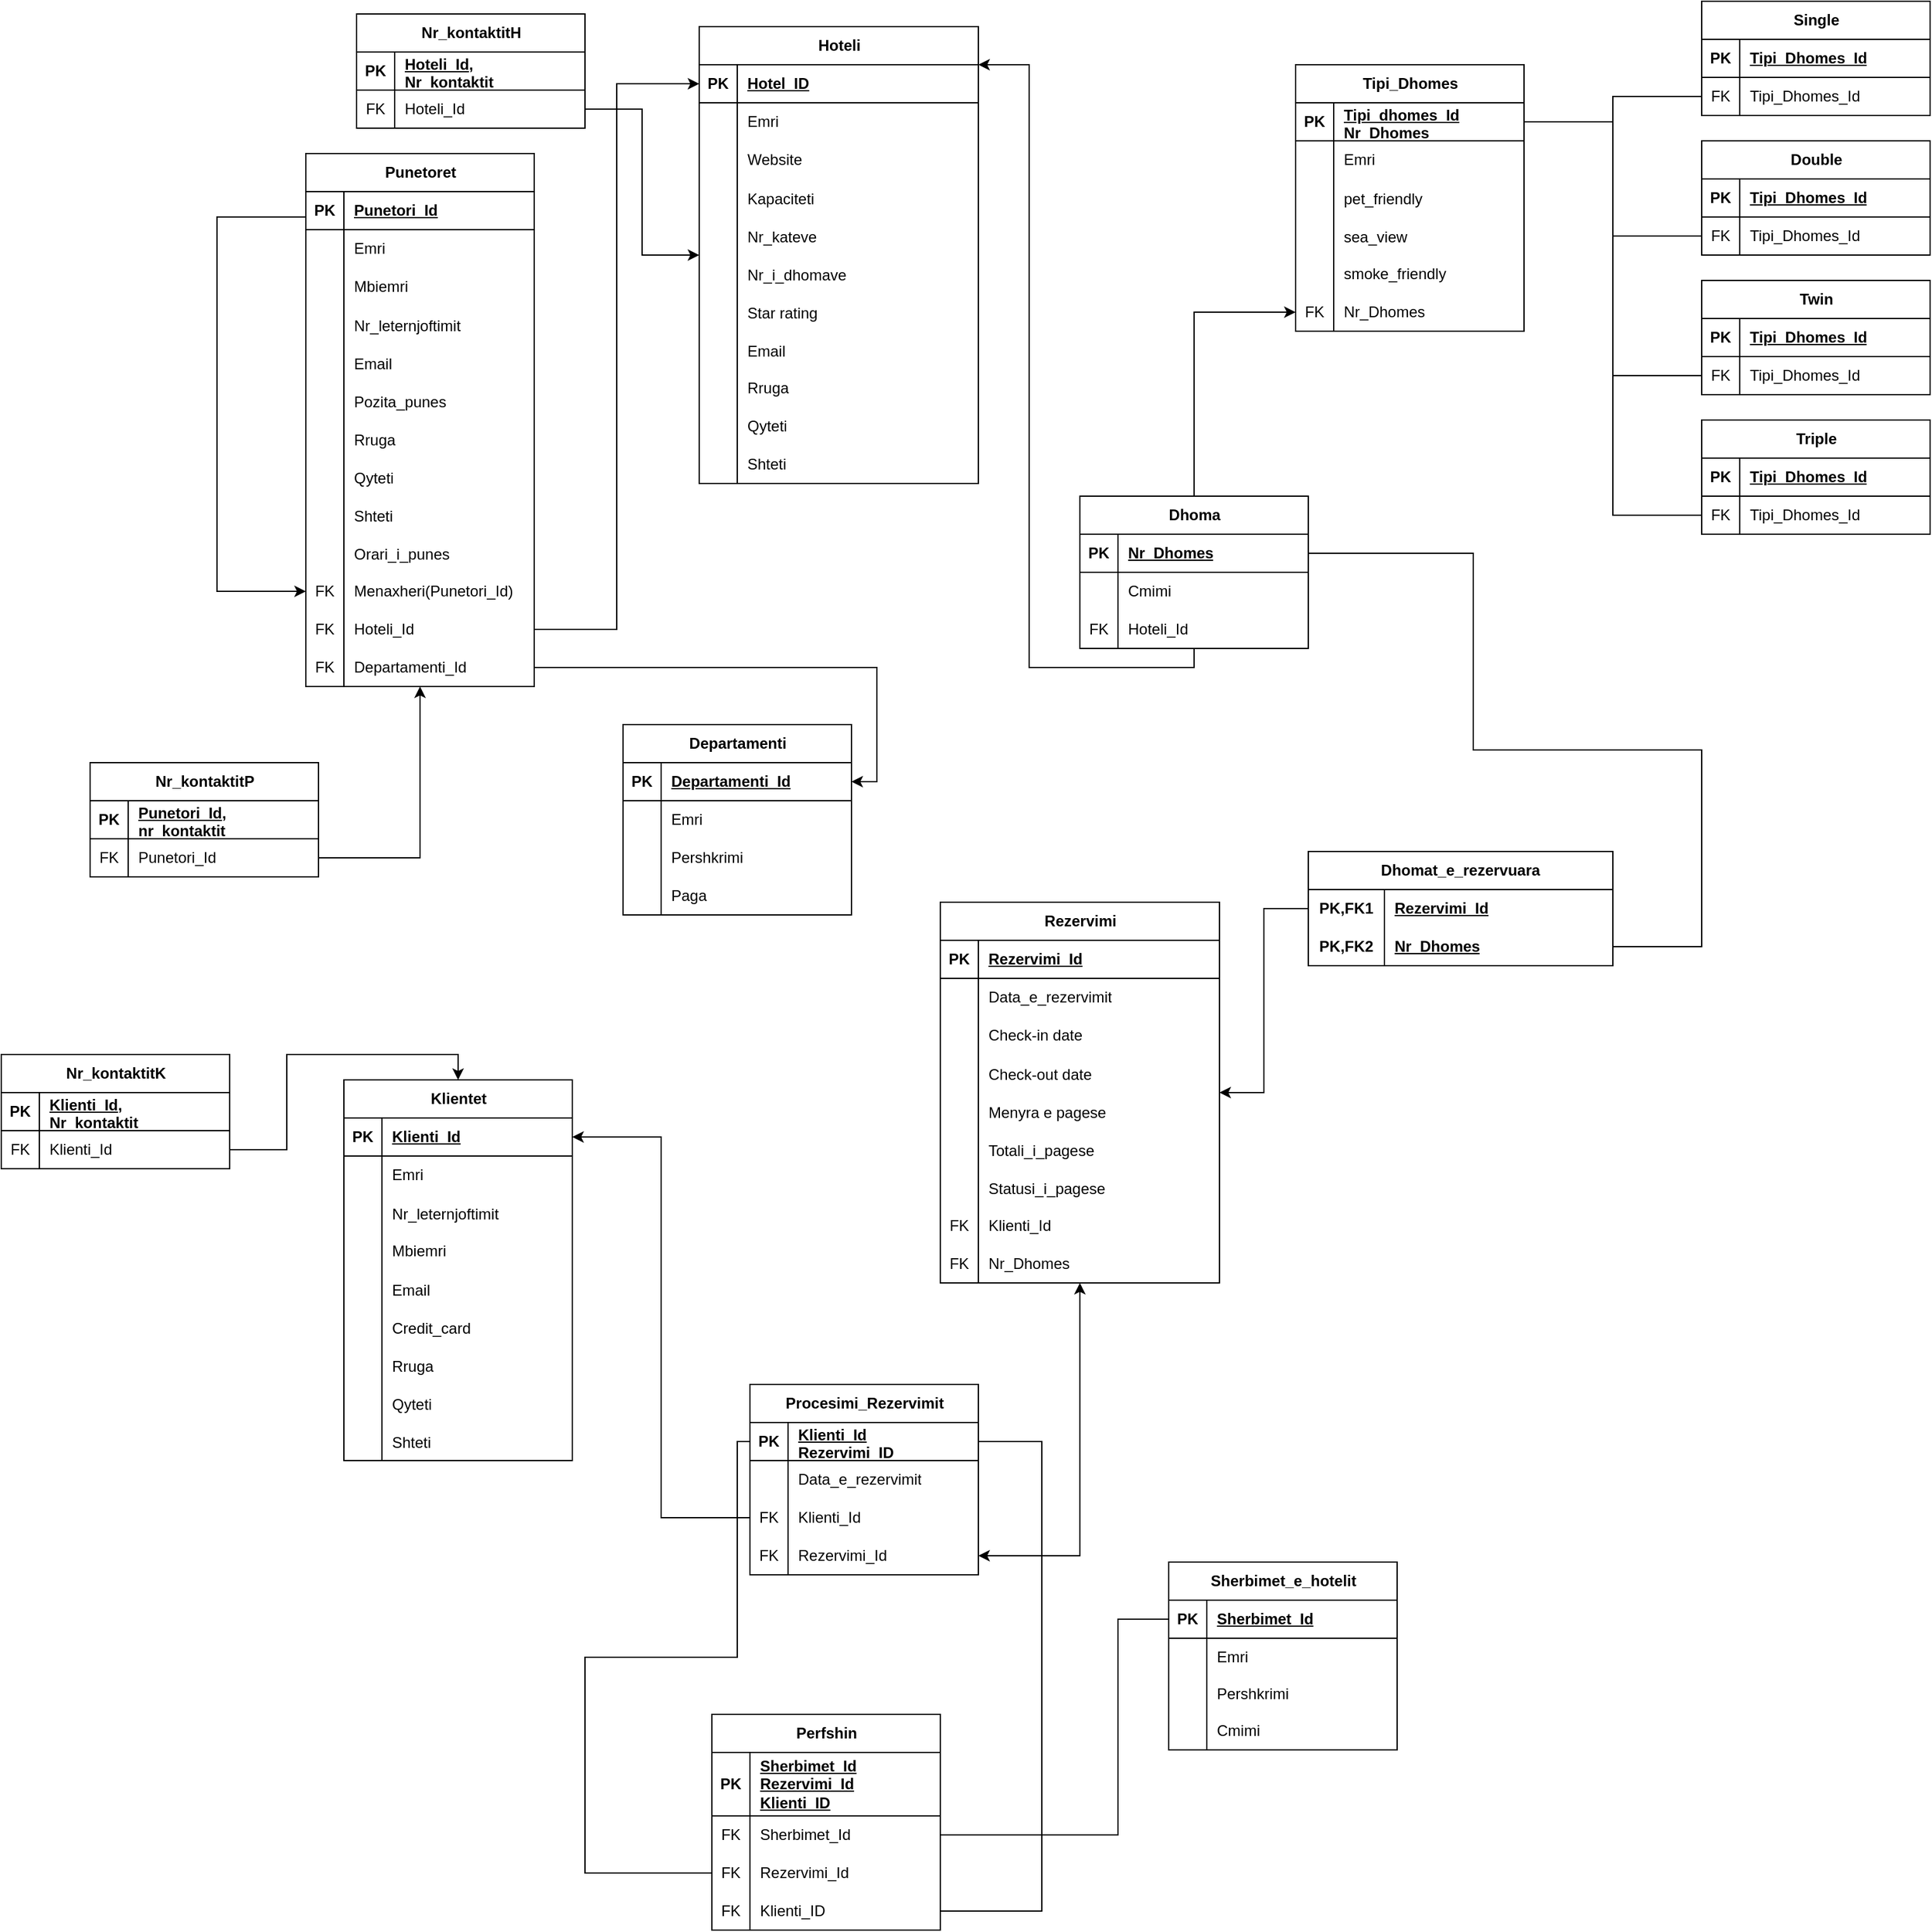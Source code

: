 <mxfile version="22.1.2" type="device">
  <diagram name="Page-1" id="uWUcvt8CDenU5i72x295">
    <mxGraphModel dx="1552" dy="872" grid="1" gridSize="10" guides="1" tooltips="1" connect="1" arrows="1" fold="1" page="1" pageScale="1" pageWidth="827" pageHeight="1169" math="0" shadow="0">
      <root>
        <mxCell id="0" />
        <mxCell id="1" parent="0" />
        <mxCell id="2M93fng9dvkFGX-NL3_9-1" style="edgeStyle=orthogonalEdgeStyle;rounded=0;orthogonalLoop=1;jettySize=auto;html=1;entryX=0;entryY=0.5;entryDx=0;entryDy=0;" parent="1" source="Dc-C9htzCpjZYUaGhuv_-168" target="2pmJSMddjcrYP6_SV5KB-12" edge="1">
          <mxGeometry relative="1" as="geometry">
            <Array as="points">
              <mxPoint x="-50" y="180" />
              <mxPoint x="-50" y="475" />
            </Array>
          </mxGeometry>
        </mxCell>
        <mxCell id="Dc-C9htzCpjZYUaGhuv_-1" value="Hoteli" style="shape=table;startSize=30;container=1;collapsible=1;childLayout=tableLayout;fixedRows=1;rowLines=0;fontStyle=1;align=center;resizeLast=1;html=1;labelBackgroundColor=none;" parent="1" vertex="1">
          <mxGeometry x="330" y="30" width="220" height="360" as="geometry" />
        </mxCell>
        <mxCell id="Dc-C9htzCpjZYUaGhuv_-2" value="" style="shape=tableRow;horizontal=0;startSize=0;swimlaneHead=0;swimlaneBody=0;fillColor=none;collapsible=0;dropTarget=0;points=[[0,0.5],[1,0.5]];portConstraint=eastwest;top=0;left=0;right=0;bottom=1;labelBackgroundColor=none;" parent="Dc-C9htzCpjZYUaGhuv_-1" vertex="1">
          <mxGeometry y="30" width="220" height="30" as="geometry" />
        </mxCell>
        <mxCell id="Dc-C9htzCpjZYUaGhuv_-3" value="PK" style="shape=partialRectangle;connectable=0;fillColor=none;top=0;left=0;bottom=0;right=0;fontStyle=1;overflow=hidden;whiteSpace=wrap;html=1;labelBackgroundColor=none;" parent="Dc-C9htzCpjZYUaGhuv_-2" vertex="1">
          <mxGeometry width="30" height="30" as="geometry">
            <mxRectangle width="30" height="30" as="alternateBounds" />
          </mxGeometry>
        </mxCell>
        <mxCell id="Dc-C9htzCpjZYUaGhuv_-4" value="Hotel_ID" style="shape=partialRectangle;connectable=0;fillColor=none;top=0;left=0;bottom=0;right=0;align=left;spacingLeft=6;fontStyle=5;overflow=hidden;whiteSpace=wrap;html=1;labelBackgroundColor=none;" parent="Dc-C9htzCpjZYUaGhuv_-2" vertex="1">
          <mxGeometry x="30" width="190" height="30" as="geometry">
            <mxRectangle width="190" height="30" as="alternateBounds" />
          </mxGeometry>
        </mxCell>
        <mxCell id="Dc-C9htzCpjZYUaGhuv_-5" value="" style="shape=tableRow;horizontal=0;startSize=0;swimlaneHead=0;swimlaneBody=0;fillColor=none;collapsible=0;dropTarget=0;points=[[0,0.5],[1,0.5]];portConstraint=eastwest;top=0;left=0;right=0;bottom=0;labelBackgroundColor=none;" parent="Dc-C9htzCpjZYUaGhuv_-1" vertex="1">
          <mxGeometry y="60" width="220" height="30" as="geometry" />
        </mxCell>
        <mxCell id="Dc-C9htzCpjZYUaGhuv_-6" value="" style="shape=partialRectangle;connectable=0;fillColor=none;top=0;left=0;bottom=0;right=0;editable=1;overflow=hidden;whiteSpace=wrap;html=1;labelBackgroundColor=none;" parent="Dc-C9htzCpjZYUaGhuv_-5" vertex="1">
          <mxGeometry width="30" height="30" as="geometry">
            <mxRectangle width="30" height="30" as="alternateBounds" />
          </mxGeometry>
        </mxCell>
        <mxCell id="Dc-C9htzCpjZYUaGhuv_-7" value="Emri" style="shape=partialRectangle;connectable=0;fillColor=none;top=0;left=0;bottom=0;right=0;align=left;spacingLeft=6;overflow=hidden;whiteSpace=wrap;html=1;labelBackgroundColor=none;" parent="Dc-C9htzCpjZYUaGhuv_-5" vertex="1">
          <mxGeometry x="30" width="190" height="30" as="geometry">
            <mxRectangle width="190" height="30" as="alternateBounds" />
          </mxGeometry>
        </mxCell>
        <mxCell id="Dc-C9htzCpjZYUaGhuv_-11" value="" style="shape=tableRow;horizontal=0;startSize=0;swimlaneHead=0;swimlaneBody=0;fillColor=none;collapsible=0;dropTarget=0;points=[[0,0.5],[1,0.5]];portConstraint=eastwest;top=0;left=0;right=0;bottom=0;labelBackgroundColor=none;" parent="Dc-C9htzCpjZYUaGhuv_-1" vertex="1">
          <mxGeometry y="90" width="220" height="30" as="geometry" />
        </mxCell>
        <mxCell id="Dc-C9htzCpjZYUaGhuv_-12" value="" style="shape=partialRectangle;connectable=0;fillColor=none;top=0;left=0;bottom=0;right=0;editable=1;overflow=hidden;whiteSpace=wrap;html=1;labelBackgroundColor=none;" parent="Dc-C9htzCpjZYUaGhuv_-11" vertex="1">
          <mxGeometry width="30" height="30" as="geometry">
            <mxRectangle width="30" height="30" as="alternateBounds" />
          </mxGeometry>
        </mxCell>
        <mxCell id="Dc-C9htzCpjZYUaGhuv_-13" value="Website" style="shape=partialRectangle;connectable=0;fillColor=none;top=0;left=0;bottom=0;right=0;align=left;spacingLeft=6;overflow=hidden;whiteSpace=wrap;html=1;labelBackgroundColor=none;" parent="Dc-C9htzCpjZYUaGhuv_-11" vertex="1">
          <mxGeometry x="30" width="190" height="30" as="geometry">
            <mxRectangle width="190" height="30" as="alternateBounds" />
          </mxGeometry>
        </mxCell>
        <mxCell id="Dc-C9htzCpjZYUaGhuv_-14" value="" style="shape=tableRow;horizontal=0;startSize=0;swimlaneHead=0;swimlaneBody=0;fillColor=none;collapsible=0;dropTarget=0;points=[[0,0.5],[1,0.5]];portConstraint=eastwest;top=0;left=0;right=0;bottom=0;labelBackgroundColor=none;" parent="Dc-C9htzCpjZYUaGhuv_-1" vertex="1">
          <mxGeometry y="120" width="220" height="30" as="geometry" />
        </mxCell>
        <mxCell id="Dc-C9htzCpjZYUaGhuv_-15" value="" style="shape=partialRectangle;connectable=0;fillColor=none;top=0;left=0;bottom=0;right=0;editable=1;overflow=hidden;labelBackgroundColor=none;" parent="Dc-C9htzCpjZYUaGhuv_-14" vertex="1">
          <mxGeometry width="30" height="30" as="geometry">
            <mxRectangle width="30" height="30" as="alternateBounds" />
          </mxGeometry>
        </mxCell>
        <mxCell id="Dc-C9htzCpjZYUaGhuv_-16" value="Kapaciteti" style="shape=partialRectangle;connectable=0;fillColor=none;top=0;left=0;bottom=0;right=0;align=left;spacingLeft=6;overflow=hidden;labelBackgroundColor=none;" parent="Dc-C9htzCpjZYUaGhuv_-14" vertex="1">
          <mxGeometry x="30" width="190" height="30" as="geometry">
            <mxRectangle width="190" height="30" as="alternateBounds" />
          </mxGeometry>
        </mxCell>
        <mxCell id="Dc-C9htzCpjZYUaGhuv_-17" value="" style="shape=tableRow;horizontal=0;startSize=0;swimlaneHead=0;swimlaneBody=0;fillColor=none;collapsible=0;dropTarget=0;points=[[0,0.5],[1,0.5]];portConstraint=eastwest;top=0;left=0;right=0;bottom=0;labelBackgroundColor=none;" parent="Dc-C9htzCpjZYUaGhuv_-1" vertex="1">
          <mxGeometry y="150" width="220" height="30" as="geometry" />
        </mxCell>
        <mxCell id="Dc-C9htzCpjZYUaGhuv_-18" value="" style="shape=partialRectangle;connectable=0;fillColor=none;top=0;left=0;bottom=0;right=0;editable=1;overflow=hidden;labelBackgroundColor=none;" parent="Dc-C9htzCpjZYUaGhuv_-17" vertex="1">
          <mxGeometry width="30" height="30" as="geometry">
            <mxRectangle width="30" height="30" as="alternateBounds" />
          </mxGeometry>
        </mxCell>
        <mxCell id="Dc-C9htzCpjZYUaGhuv_-19" value="Nr_kateve" style="shape=partialRectangle;connectable=0;fillColor=none;top=0;left=0;bottom=0;right=0;align=left;spacingLeft=6;overflow=hidden;labelBackgroundColor=none;" parent="Dc-C9htzCpjZYUaGhuv_-17" vertex="1">
          <mxGeometry x="30" width="190" height="30" as="geometry">
            <mxRectangle width="190" height="30" as="alternateBounds" />
          </mxGeometry>
        </mxCell>
        <mxCell id="Dc-C9htzCpjZYUaGhuv_-20" value="" style="shape=tableRow;horizontal=0;startSize=0;swimlaneHead=0;swimlaneBody=0;fillColor=none;collapsible=0;dropTarget=0;points=[[0,0.5],[1,0.5]];portConstraint=eastwest;top=0;left=0;right=0;bottom=0;labelBackgroundColor=none;" parent="Dc-C9htzCpjZYUaGhuv_-1" vertex="1">
          <mxGeometry y="180" width="220" height="30" as="geometry" />
        </mxCell>
        <mxCell id="Dc-C9htzCpjZYUaGhuv_-21" value="" style="shape=partialRectangle;connectable=0;fillColor=none;top=0;left=0;bottom=0;right=0;editable=1;overflow=hidden;labelBackgroundColor=none;" parent="Dc-C9htzCpjZYUaGhuv_-20" vertex="1">
          <mxGeometry width="30" height="30" as="geometry">
            <mxRectangle width="30" height="30" as="alternateBounds" />
          </mxGeometry>
        </mxCell>
        <mxCell id="Dc-C9htzCpjZYUaGhuv_-22" value="Nr_i_dhomave" style="shape=partialRectangle;connectable=0;fillColor=none;top=0;left=0;bottom=0;right=0;align=left;spacingLeft=6;overflow=hidden;labelBackgroundColor=none;" parent="Dc-C9htzCpjZYUaGhuv_-20" vertex="1">
          <mxGeometry x="30" width="190" height="30" as="geometry">
            <mxRectangle width="190" height="30" as="alternateBounds" />
          </mxGeometry>
        </mxCell>
        <mxCell id="Dc-C9htzCpjZYUaGhuv_-29" value="" style="shape=tableRow;horizontal=0;startSize=0;swimlaneHead=0;swimlaneBody=0;fillColor=none;collapsible=0;dropTarget=0;points=[[0,0.5],[1,0.5]];portConstraint=eastwest;top=0;left=0;right=0;bottom=0;labelBackgroundColor=none;" parent="Dc-C9htzCpjZYUaGhuv_-1" vertex="1">
          <mxGeometry y="210" width="220" height="30" as="geometry" />
        </mxCell>
        <mxCell id="Dc-C9htzCpjZYUaGhuv_-30" value="" style="shape=partialRectangle;connectable=0;fillColor=none;top=0;left=0;bottom=0;right=0;editable=1;overflow=hidden;labelBackgroundColor=none;" parent="Dc-C9htzCpjZYUaGhuv_-29" vertex="1">
          <mxGeometry width="30" height="30" as="geometry">
            <mxRectangle width="30" height="30" as="alternateBounds" />
          </mxGeometry>
        </mxCell>
        <mxCell id="Dc-C9htzCpjZYUaGhuv_-31" value="Star rating" style="shape=partialRectangle;connectable=0;fillColor=none;top=0;left=0;bottom=0;right=0;align=left;spacingLeft=6;overflow=hidden;labelBackgroundColor=none;" parent="Dc-C9htzCpjZYUaGhuv_-29" vertex="1">
          <mxGeometry x="30" width="190" height="30" as="geometry">
            <mxRectangle width="190" height="30" as="alternateBounds" />
          </mxGeometry>
        </mxCell>
        <mxCell id="Dc-C9htzCpjZYUaGhuv_-23" value="" style="shape=tableRow;horizontal=0;startSize=0;swimlaneHead=0;swimlaneBody=0;fillColor=none;collapsible=0;dropTarget=0;points=[[0,0.5],[1,0.5]];portConstraint=eastwest;top=0;left=0;right=0;bottom=0;labelBackgroundColor=none;" parent="Dc-C9htzCpjZYUaGhuv_-1" vertex="1">
          <mxGeometry y="240" width="220" height="30" as="geometry" />
        </mxCell>
        <mxCell id="Dc-C9htzCpjZYUaGhuv_-24" value="" style="shape=partialRectangle;connectable=0;fillColor=none;top=0;left=0;bottom=0;right=0;editable=1;overflow=hidden;labelBackgroundColor=none;" parent="Dc-C9htzCpjZYUaGhuv_-23" vertex="1">
          <mxGeometry width="30" height="30" as="geometry">
            <mxRectangle width="30" height="30" as="alternateBounds" />
          </mxGeometry>
        </mxCell>
        <mxCell id="Dc-C9htzCpjZYUaGhuv_-25" value="Email" style="shape=partialRectangle;connectable=0;fillColor=none;top=0;left=0;bottom=0;right=0;align=left;spacingLeft=6;overflow=hidden;labelBackgroundColor=none;" parent="Dc-C9htzCpjZYUaGhuv_-23" vertex="1">
          <mxGeometry x="30" width="190" height="30" as="geometry">
            <mxRectangle width="190" height="30" as="alternateBounds" />
          </mxGeometry>
        </mxCell>
        <mxCell id="Dc-C9htzCpjZYUaGhuv_-8" value="" style="shape=tableRow;horizontal=0;startSize=0;swimlaneHead=0;swimlaneBody=0;fillColor=none;collapsible=0;dropTarget=0;points=[[0,0.5],[1,0.5]];portConstraint=eastwest;top=0;left=0;right=0;bottom=0;labelBackgroundColor=none;" parent="Dc-C9htzCpjZYUaGhuv_-1" vertex="1">
          <mxGeometry y="270" width="220" height="30" as="geometry" />
        </mxCell>
        <mxCell id="Dc-C9htzCpjZYUaGhuv_-9" value="" style="shape=partialRectangle;connectable=0;fillColor=none;top=0;left=0;bottom=0;right=0;editable=1;overflow=hidden;whiteSpace=wrap;html=1;labelBackgroundColor=none;" parent="Dc-C9htzCpjZYUaGhuv_-8" vertex="1">
          <mxGeometry width="30" height="30" as="geometry">
            <mxRectangle width="30" height="30" as="alternateBounds" />
          </mxGeometry>
        </mxCell>
        <mxCell id="Dc-C9htzCpjZYUaGhuv_-10" value="Rruga" style="shape=partialRectangle;connectable=0;fillColor=none;top=0;left=0;bottom=0;right=0;align=left;spacingLeft=6;overflow=hidden;whiteSpace=wrap;html=1;labelBackgroundColor=none;" parent="Dc-C9htzCpjZYUaGhuv_-8" vertex="1">
          <mxGeometry x="30" width="190" height="30" as="geometry">
            <mxRectangle width="190" height="30" as="alternateBounds" />
          </mxGeometry>
        </mxCell>
        <mxCell id="6T7-xEiX75SJoEDR1Kgh-1" value="" style="shape=tableRow;horizontal=0;startSize=0;swimlaneHead=0;swimlaneBody=0;fillColor=none;collapsible=0;dropTarget=0;points=[[0,0.5],[1,0.5]];portConstraint=eastwest;top=0;left=0;right=0;bottom=0;labelBackgroundColor=none;" parent="Dc-C9htzCpjZYUaGhuv_-1" vertex="1">
          <mxGeometry y="300" width="220" height="30" as="geometry" />
        </mxCell>
        <mxCell id="6T7-xEiX75SJoEDR1Kgh-2" value="" style="shape=partialRectangle;connectable=0;fillColor=none;top=0;left=0;bottom=0;right=0;editable=1;overflow=hidden;whiteSpace=wrap;html=1;labelBackgroundColor=none;" parent="6T7-xEiX75SJoEDR1Kgh-1" vertex="1">
          <mxGeometry width="30" height="30" as="geometry">
            <mxRectangle width="30" height="30" as="alternateBounds" />
          </mxGeometry>
        </mxCell>
        <mxCell id="6T7-xEiX75SJoEDR1Kgh-3" value="Qyteti" style="shape=partialRectangle;connectable=0;fillColor=none;top=0;left=0;bottom=0;right=0;align=left;spacingLeft=6;overflow=hidden;whiteSpace=wrap;html=1;labelBackgroundColor=none;" parent="6T7-xEiX75SJoEDR1Kgh-1" vertex="1">
          <mxGeometry x="30" width="190" height="30" as="geometry">
            <mxRectangle width="190" height="30" as="alternateBounds" />
          </mxGeometry>
        </mxCell>
        <mxCell id="6T7-xEiX75SJoEDR1Kgh-4" value="" style="shape=tableRow;horizontal=0;startSize=0;swimlaneHead=0;swimlaneBody=0;fillColor=none;collapsible=0;dropTarget=0;points=[[0,0.5],[1,0.5]];portConstraint=eastwest;top=0;left=0;right=0;bottom=0;labelBackgroundColor=none;" parent="Dc-C9htzCpjZYUaGhuv_-1" vertex="1">
          <mxGeometry y="330" width="220" height="30" as="geometry" />
        </mxCell>
        <mxCell id="6T7-xEiX75SJoEDR1Kgh-5" value="" style="shape=partialRectangle;connectable=0;fillColor=none;top=0;left=0;bottom=0;right=0;editable=1;overflow=hidden;whiteSpace=wrap;html=1;labelBackgroundColor=none;" parent="6T7-xEiX75SJoEDR1Kgh-4" vertex="1">
          <mxGeometry width="30" height="30" as="geometry">
            <mxRectangle width="30" height="30" as="alternateBounds" />
          </mxGeometry>
        </mxCell>
        <mxCell id="6T7-xEiX75SJoEDR1Kgh-6" value="Shteti" style="shape=partialRectangle;connectable=0;fillColor=none;top=0;left=0;bottom=0;right=0;align=left;spacingLeft=6;overflow=hidden;whiteSpace=wrap;html=1;labelBackgroundColor=none;" parent="6T7-xEiX75SJoEDR1Kgh-4" vertex="1">
          <mxGeometry x="30" width="190" height="30" as="geometry">
            <mxRectangle width="190" height="30" as="alternateBounds" />
          </mxGeometry>
        </mxCell>
        <mxCell id="Dc-C9htzCpjZYUaGhuv_-32" value="Dhoma" style="shape=table;startSize=30;container=1;collapsible=1;childLayout=tableLayout;fixedRows=1;rowLines=0;fontStyle=1;align=center;resizeLast=1;html=1;labelBackgroundColor=none;" parent="1" vertex="1">
          <mxGeometry x="630" y="400" width="180" height="120" as="geometry" />
        </mxCell>
        <mxCell id="Dc-C9htzCpjZYUaGhuv_-33" value="" style="shape=tableRow;horizontal=0;startSize=0;swimlaneHead=0;swimlaneBody=0;fillColor=none;collapsible=0;dropTarget=0;points=[[0,0.5],[1,0.5]];portConstraint=eastwest;top=0;left=0;right=0;bottom=1;labelBackgroundColor=none;" parent="Dc-C9htzCpjZYUaGhuv_-32" vertex="1">
          <mxGeometry y="30" width="180" height="30" as="geometry" />
        </mxCell>
        <mxCell id="Dc-C9htzCpjZYUaGhuv_-34" value="PK" style="shape=partialRectangle;connectable=0;fillColor=none;top=0;left=0;bottom=0;right=0;fontStyle=1;overflow=hidden;whiteSpace=wrap;html=1;labelBackgroundColor=none;" parent="Dc-C9htzCpjZYUaGhuv_-33" vertex="1">
          <mxGeometry width="30" height="30" as="geometry">
            <mxRectangle width="30" height="30" as="alternateBounds" />
          </mxGeometry>
        </mxCell>
        <mxCell id="Dc-C9htzCpjZYUaGhuv_-35" value="Nr_Dhomes" style="shape=partialRectangle;connectable=0;fillColor=none;top=0;left=0;bottom=0;right=0;align=left;spacingLeft=6;fontStyle=5;overflow=hidden;whiteSpace=wrap;html=1;labelBackgroundColor=none;" parent="Dc-C9htzCpjZYUaGhuv_-33" vertex="1">
          <mxGeometry x="30" width="150" height="30" as="geometry">
            <mxRectangle width="150" height="30" as="alternateBounds" />
          </mxGeometry>
        </mxCell>
        <mxCell id="Dc-C9htzCpjZYUaGhuv_-39" value="" style="shape=tableRow;horizontal=0;startSize=0;swimlaneHead=0;swimlaneBody=0;fillColor=none;collapsible=0;dropTarget=0;points=[[0,0.5],[1,0.5]];portConstraint=eastwest;top=0;left=0;right=0;bottom=0;labelBackgroundColor=none;" parent="Dc-C9htzCpjZYUaGhuv_-32" vertex="1">
          <mxGeometry y="60" width="180" height="30" as="geometry" />
        </mxCell>
        <mxCell id="Dc-C9htzCpjZYUaGhuv_-40" value="" style="shape=partialRectangle;connectable=0;fillColor=none;top=0;left=0;bottom=0;right=0;editable=1;overflow=hidden;whiteSpace=wrap;html=1;labelBackgroundColor=none;" parent="Dc-C9htzCpjZYUaGhuv_-39" vertex="1">
          <mxGeometry width="30" height="30" as="geometry">
            <mxRectangle width="30" height="30" as="alternateBounds" />
          </mxGeometry>
        </mxCell>
        <mxCell id="Dc-C9htzCpjZYUaGhuv_-41" value="Cmimi" style="shape=partialRectangle;connectable=0;fillColor=none;top=0;left=0;bottom=0;right=0;align=left;spacingLeft=6;overflow=hidden;whiteSpace=wrap;html=1;labelBackgroundColor=none;" parent="Dc-C9htzCpjZYUaGhuv_-39" vertex="1">
          <mxGeometry x="30" width="150" height="30" as="geometry">
            <mxRectangle width="150" height="30" as="alternateBounds" />
          </mxGeometry>
        </mxCell>
        <mxCell id="Dc-C9htzCpjZYUaGhuv_-48" value="" style="shape=tableRow;horizontal=0;startSize=0;swimlaneHead=0;swimlaneBody=0;fillColor=none;collapsible=0;dropTarget=0;points=[[0,0.5],[1,0.5]];portConstraint=eastwest;top=0;left=0;right=0;bottom=0;labelBackgroundColor=none;" parent="Dc-C9htzCpjZYUaGhuv_-32" vertex="1">
          <mxGeometry y="90" width="180" height="30" as="geometry" />
        </mxCell>
        <mxCell id="Dc-C9htzCpjZYUaGhuv_-49" value="FK" style="shape=partialRectangle;connectable=0;fillColor=none;top=0;left=0;bottom=0;right=0;fontStyle=0;overflow=hidden;whiteSpace=wrap;html=1;labelBackgroundColor=none;" parent="Dc-C9htzCpjZYUaGhuv_-48" vertex="1">
          <mxGeometry width="30" height="30" as="geometry">
            <mxRectangle width="30" height="30" as="alternateBounds" />
          </mxGeometry>
        </mxCell>
        <mxCell id="Dc-C9htzCpjZYUaGhuv_-50" value="Hoteli_Id" style="shape=partialRectangle;connectable=0;fillColor=none;top=0;left=0;bottom=0;right=0;align=left;spacingLeft=6;fontStyle=0;overflow=hidden;whiteSpace=wrap;html=1;labelBackgroundColor=none;" parent="Dc-C9htzCpjZYUaGhuv_-48" vertex="1">
          <mxGeometry x="30" width="150" height="30" as="geometry">
            <mxRectangle width="150" height="30" as="alternateBounds" />
          </mxGeometry>
        </mxCell>
        <mxCell id="Dc-C9htzCpjZYUaGhuv_-51" style="edgeStyle=orthogonalEdgeStyle;rounded=0;orthogonalLoop=1;jettySize=auto;html=1;labelBackgroundColor=none;fontColor=default;" parent="1" source="Dc-C9htzCpjZYUaGhuv_-48" target="Dc-C9htzCpjZYUaGhuv_-2" edge="1">
          <mxGeometry relative="1" as="geometry">
            <Array as="points">
              <mxPoint x="590" y="535" />
              <mxPoint x="590" y="60" />
            </Array>
          </mxGeometry>
        </mxCell>
        <mxCell id="Dc-C9htzCpjZYUaGhuv_-116" style="edgeStyle=orthogonalEdgeStyle;rounded=0;orthogonalLoop=1;jettySize=auto;html=1;labelBackgroundColor=none;fontColor=default;" parent="1" source="Dc-C9htzCpjZYUaGhuv_-32" target="6T7-xEiX75SJoEDR1Kgh-10" edge="1">
          <mxGeometry relative="1" as="geometry">
            <mxPoint x="630" y="535" as="sourcePoint" />
          </mxGeometry>
        </mxCell>
        <mxCell id="Dc-C9htzCpjZYUaGhuv_-52" value="Tipi_Dhomes" style="shape=table;startSize=30;container=1;collapsible=1;childLayout=tableLayout;fixedRows=1;rowLines=0;fontStyle=1;align=center;resizeLast=1;html=1;labelBackgroundColor=none;" parent="1" vertex="1">
          <mxGeometry x="800" y="60" width="180" height="210" as="geometry" />
        </mxCell>
        <mxCell id="Dc-C9htzCpjZYUaGhuv_-53" value="" style="shape=tableRow;horizontal=0;startSize=0;swimlaneHead=0;swimlaneBody=0;fillColor=none;collapsible=0;dropTarget=0;points=[[0,0.5],[1,0.5]];portConstraint=eastwest;top=0;left=0;right=0;bottom=1;labelBackgroundColor=none;" parent="Dc-C9htzCpjZYUaGhuv_-52" vertex="1">
          <mxGeometry y="30" width="180" height="30" as="geometry" />
        </mxCell>
        <mxCell id="Dc-C9htzCpjZYUaGhuv_-54" value="PK" style="shape=partialRectangle;connectable=0;fillColor=none;top=0;left=0;bottom=0;right=0;fontStyle=1;overflow=hidden;whiteSpace=wrap;html=1;labelBackgroundColor=none;" parent="Dc-C9htzCpjZYUaGhuv_-53" vertex="1">
          <mxGeometry width="30" height="30" as="geometry">
            <mxRectangle width="30" height="30" as="alternateBounds" />
          </mxGeometry>
        </mxCell>
        <mxCell id="Dc-C9htzCpjZYUaGhuv_-55" value="Tipi_dhomes_Id&lt;br&gt;Nr_Dhomes" style="shape=partialRectangle;connectable=0;fillColor=none;top=0;left=0;bottom=0;right=0;align=left;spacingLeft=6;fontStyle=5;overflow=hidden;whiteSpace=wrap;html=1;labelBackgroundColor=none;" parent="Dc-C9htzCpjZYUaGhuv_-53" vertex="1">
          <mxGeometry x="30" width="150" height="30" as="geometry">
            <mxRectangle width="150" height="30" as="alternateBounds" />
          </mxGeometry>
        </mxCell>
        <mxCell id="Dc-C9htzCpjZYUaGhuv_-56" value="" style="shape=tableRow;horizontal=0;startSize=0;swimlaneHead=0;swimlaneBody=0;fillColor=none;collapsible=0;dropTarget=0;points=[[0,0.5],[1,0.5]];portConstraint=eastwest;top=0;left=0;right=0;bottom=0;labelBackgroundColor=none;" parent="Dc-C9htzCpjZYUaGhuv_-52" vertex="1">
          <mxGeometry y="60" width="180" height="30" as="geometry" />
        </mxCell>
        <mxCell id="Dc-C9htzCpjZYUaGhuv_-57" value="" style="shape=partialRectangle;connectable=0;fillColor=none;top=0;left=0;bottom=0;right=0;editable=1;overflow=hidden;whiteSpace=wrap;html=1;labelBackgroundColor=none;" parent="Dc-C9htzCpjZYUaGhuv_-56" vertex="1">
          <mxGeometry width="30" height="30" as="geometry">
            <mxRectangle width="30" height="30" as="alternateBounds" />
          </mxGeometry>
        </mxCell>
        <mxCell id="Dc-C9htzCpjZYUaGhuv_-58" value="Emri" style="shape=partialRectangle;connectable=0;fillColor=none;top=0;left=0;bottom=0;right=0;align=left;spacingLeft=6;overflow=hidden;whiteSpace=wrap;html=1;labelBackgroundColor=none;" parent="Dc-C9htzCpjZYUaGhuv_-56" vertex="1">
          <mxGeometry x="30" width="150" height="30" as="geometry">
            <mxRectangle width="150" height="30" as="alternateBounds" />
          </mxGeometry>
        </mxCell>
        <mxCell id="Dc-C9htzCpjZYUaGhuv_-65" value="" style="shape=tableRow;horizontal=0;startSize=0;swimlaneHead=0;swimlaneBody=0;fillColor=none;collapsible=0;dropTarget=0;points=[[0,0.5],[1,0.5]];portConstraint=eastwest;top=0;left=0;right=0;bottom=0;labelBackgroundColor=none;" parent="Dc-C9htzCpjZYUaGhuv_-52" vertex="1">
          <mxGeometry y="90" width="180" height="30" as="geometry" />
        </mxCell>
        <mxCell id="Dc-C9htzCpjZYUaGhuv_-66" value="" style="shape=partialRectangle;connectable=0;fillColor=none;top=0;left=0;bottom=0;right=0;editable=1;overflow=hidden;labelBackgroundColor=none;" parent="Dc-C9htzCpjZYUaGhuv_-65" vertex="1">
          <mxGeometry width="30" height="30" as="geometry">
            <mxRectangle width="30" height="30" as="alternateBounds" />
          </mxGeometry>
        </mxCell>
        <mxCell id="Dc-C9htzCpjZYUaGhuv_-67" value="pet_friendly" style="shape=partialRectangle;connectable=0;fillColor=none;top=0;left=0;bottom=0;right=0;align=left;spacingLeft=6;overflow=hidden;labelBackgroundColor=none;" parent="Dc-C9htzCpjZYUaGhuv_-65" vertex="1">
          <mxGeometry x="30" width="150" height="30" as="geometry">
            <mxRectangle width="150" height="30" as="alternateBounds" />
          </mxGeometry>
        </mxCell>
        <mxCell id="Dc-C9htzCpjZYUaGhuv_-68" value="" style="shape=tableRow;horizontal=0;startSize=0;swimlaneHead=0;swimlaneBody=0;fillColor=none;collapsible=0;dropTarget=0;points=[[0,0.5],[1,0.5]];portConstraint=eastwest;top=0;left=0;right=0;bottom=0;labelBackgroundColor=none;" parent="Dc-C9htzCpjZYUaGhuv_-52" vertex="1">
          <mxGeometry y="120" width="180" height="30" as="geometry" />
        </mxCell>
        <mxCell id="Dc-C9htzCpjZYUaGhuv_-69" value="" style="shape=partialRectangle;connectable=0;fillColor=none;top=0;left=0;bottom=0;right=0;editable=1;overflow=hidden;labelBackgroundColor=none;" parent="Dc-C9htzCpjZYUaGhuv_-68" vertex="1">
          <mxGeometry width="30" height="30" as="geometry">
            <mxRectangle width="30" height="30" as="alternateBounds" />
          </mxGeometry>
        </mxCell>
        <mxCell id="Dc-C9htzCpjZYUaGhuv_-70" value="sea_view" style="shape=partialRectangle;connectable=0;fillColor=none;top=0;left=0;bottom=0;right=0;align=left;spacingLeft=6;overflow=hidden;labelBackgroundColor=none;" parent="Dc-C9htzCpjZYUaGhuv_-68" vertex="1">
          <mxGeometry x="30" width="150" height="30" as="geometry">
            <mxRectangle width="150" height="30" as="alternateBounds" />
          </mxGeometry>
        </mxCell>
        <mxCell id="Dc-C9htzCpjZYUaGhuv_-62" value="" style="shape=tableRow;horizontal=0;startSize=0;swimlaneHead=0;swimlaneBody=0;fillColor=none;collapsible=0;dropTarget=0;points=[[0,0.5],[1,0.5]];portConstraint=eastwest;top=0;left=0;right=0;bottom=0;labelBackgroundColor=none;" parent="Dc-C9htzCpjZYUaGhuv_-52" vertex="1">
          <mxGeometry y="150" width="180" height="30" as="geometry" />
        </mxCell>
        <mxCell id="Dc-C9htzCpjZYUaGhuv_-63" value="" style="shape=partialRectangle;connectable=0;fillColor=none;top=0;left=0;bottom=0;right=0;editable=1;overflow=hidden;whiteSpace=wrap;html=1;labelBackgroundColor=none;" parent="Dc-C9htzCpjZYUaGhuv_-62" vertex="1">
          <mxGeometry width="30" height="30" as="geometry">
            <mxRectangle width="30" height="30" as="alternateBounds" />
          </mxGeometry>
        </mxCell>
        <mxCell id="Dc-C9htzCpjZYUaGhuv_-64" value="smoke_friendly" style="shape=partialRectangle;connectable=0;fillColor=none;top=0;left=0;bottom=0;right=0;align=left;spacingLeft=6;overflow=hidden;whiteSpace=wrap;html=1;labelBackgroundColor=none;" parent="Dc-C9htzCpjZYUaGhuv_-62" vertex="1">
          <mxGeometry x="30" width="150" height="30" as="geometry">
            <mxRectangle width="150" height="30" as="alternateBounds" />
          </mxGeometry>
        </mxCell>
        <mxCell id="6T7-xEiX75SJoEDR1Kgh-10" value="" style="shape=tableRow;horizontal=0;startSize=0;swimlaneHead=0;swimlaneBody=0;fillColor=none;collapsible=0;dropTarget=0;points=[[0,0.5],[1,0.5]];portConstraint=eastwest;top=0;left=0;right=0;bottom=0;labelBackgroundColor=none;strokeColor=default;align=center;verticalAlign=middle;fontFamily=Helvetica;fontSize=12;fontColor=default;html=1;" parent="Dc-C9htzCpjZYUaGhuv_-52" vertex="1">
          <mxGeometry y="180" width="180" height="30" as="geometry" />
        </mxCell>
        <mxCell id="6T7-xEiX75SJoEDR1Kgh-11" value="FK" style="shape=partialRectangle;connectable=0;fillColor=none;top=0;left=0;bottom=0;right=0;fontStyle=0;overflow=hidden;whiteSpace=wrap;html=1;labelBackgroundColor=none;strokeColor=default;align=center;verticalAlign=middle;fontFamily=Helvetica;fontSize=12;fontColor=default;startSize=30;" parent="6T7-xEiX75SJoEDR1Kgh-10" vertex="1">
          <mxGeometry width="30" height="30" as="geometry">
            <mxRectangle width="30" height="30" as="alternateBounds" />
          </mxGeometry>
        </mxCell>
        <mxCell id="6T7-xEiX75SJoEDR1Kgh-12" value="Nr_Dhomes" style="shape=partialRectangle;connectable=0;fillColor=none;top=0;left=0;bottom=0;right=0;align=left;spacingLeft=6;fontStyle=0;overflow=hidden;whiteSpace=wrap;html=1;labelBackgroundColor=none;strokeColor=default;verticalAlign=middle;fontFamily=Helvetica;fontSize=12;fontColor=default;startSize=30;" parent="6T7-xEiX75SJoEDR1Kgh-10" vertex="1">
          <mxGeometry x="30" width="150" height="30" as="geometry">
            <mxRectangle width="150" height="30" as="alternateBounds" />
          </mxGeometry>
        </mxCell>
        <mxCell id="Dc-C9htzCpjZYUaGhuv_-71" value="Rezervimi" style="shape=table;startSize=30;container=1;collapsible=1;childLayout=tableLayout;fixedRows=1;rowLines=0;fontStyle=1;align=center;resizeLast=1;html=1;labelBackgroundColor=none;" parent="1" vertex="1">
          <mxGeometry x="520" y="720" width="220" height="300" as="geometry" />
        </mxCell>
        <mxCell id="Dc-C9htzCpjZYUaGhuv_-72" value="" style="shape=tableRow;horizontal=0;startSize=0;swimlaneHead=0;swimlaneBody=0;fillColor=none;collapsible=0;dropTarget=0;points=[[0,0.5],[1,0.5]];portConstraint=eastwest;top=0;left=0;right=0;bottom=1;labelBackgroundColor=none;" parent="Dc-C9htzCpjZYUaGhuv_-71" vertex="1">
          <mxGeometry y="30" width="220" height="30" as="geometry" />
        </mxCell>
        <mxCell id="Dc-C9htzCpjZYUaGhuv_-73" value="PK" style="shape=partialRectangle;connectable=0;fillColor=none;top=0;left=0;bottom=0;right=0;fontStyle=1;overflow=hidden;whiteSpace=wrap;html=1;labelBackgroundColor=none;" parent="Dc-C9htzCpjZYUaGhuv_-72" vertex="1">
          <mxGeometry width="30" height="30" as="geometry">
            <mxRectangle width="30" height="30" as="alternateBounds" />
          </mxGeometry>
        </mxCell>
        <mxCell id="Dc-C9htzCpjZYUaGhuv_-74" value="Rezervimi_Id" style="shape=partialRectangle;connectable=0;fillColor=none;top=0;left=0;bottom=0;right=0;align=left;spacingLeft=6;fontStyle=5;overflow=hidden;whiteSpace=wrap;html=1;labelBackgroundColor=none;" parent="Dc-C9htzCpjZYUaGhuv_-72" vertex="1">
          <mxGeometry x="30" width="190" height="30" as="geometry">
            <mxRectangle width="190" height="30" as="alternateBounds" />
          </mxGeometry>
        </mxCell>
        <mxCell id="Dc-C9htzCpjZYUaGhuv_-75" value="" style="shape=tableRow;horizontal=0;startSize=0;swimlaneHead=0;swimlaneBody=0;fillColor=none;collapsible=0;dropTarget=0;points=[[0,0.5],[1,0.5]];portConstraint=eastwest;top=0;left=0;right=0;bottom=0;labelBackgroundColor=none;" parent="Dc-C9htzCpjZYUaGhuv_-71" vertex="1">
          <mxGeometry y="60" width="220" height="30" as="geometry" />
        </mxCell>
        <mxCell id="Dc-C9htzCpjZYUaGhuv_-76" value="" style="shape=partialRectangle;connectable=0;fillColor=none;top=0;left=0;bottom=0;right=0;editable=1;overflow=hidden;whiteSpace=wrap;html=1;labelBackgroundColor=none;" parent="Dc-C9htzCpjZYUaGhuv_-75" vertex="1">
          <mxGeometry width="30" height="30" as="geometry">
            <mxRectangle width="30" height="30" as="alternateBounds" />
          </mxGeometry>
        </mxCell>
        <mxCell id="Dc-C9htzCpjZYUaGhuv_-77" value="Data_e_rezervimit" style="shape=partialRectangle;connectable=0;fillColor=none;top=0;left=0;bottom=0;right=0;align=left;spacingLeft=6;overflow=hidden;whiteSpace=wrap;html=1;labelBackgroundColor=none;" parent="Dc-C9htzCpjZYUaGhuv_-75" vertex="1">
          <mxGeometry x="30" width="190" height="30" as="geometry">
            <mxRectangle width="190" height="30" as="alternateBounds" />
          </mxGeometry>
        </mxCell>
        <mxCell id="Dc-C9htzCpjZYUaGhuv_-81" value="" style="shape=tableRow;horizontal=0;startSize=0;swimlaneHead=0;swimlaneBody=0;fillColor=none;collapsible=0;dropTarget=0;points=[[0,0.5],[1,0.5]];portConstraint=eastwest;top=0;left=0;right=0;bottom=0;labelBackgroundColor=none;" parent="Dc-C9htzCpjZYUaGhuv_-71" vertex="1">
          <mxGeometry y="90" width="220" height="30" as="geometry" />
        </mxCell>
        <mxCell id="Dc-C9htzCpjZYUaGhuv_-82" value="" style="shape=partialRectangle;connectable=0;fillColor=none;top=0;left=0;bottom=0;right=0;editable=1;overflow=hidden;whiteSpace=wrap;html=1;labelBackgroundColor=none;" parent="Dc-C9htzCpjZYUaGhuv_-81" vertex="1">
          <mxGeometry width="30" height="30" as="geometry">
            <mxRectangle width="30" height="30" as="alternateBounds" />
          </mxGeometry>
        </mxCell>
        <mxCell id="Dc-C9htzCpjZYUaGhuv_-83" value="Check-in date" style="shape=partialRectangle;connectable=0;fillColor=none;top=0;left=0;bottom=0;right=0;align=left;spacingLeft=6;overflow=hidden;whiteSpace=wrap;html=1;labelBackgroundColor=none;" parent="Dc-C9htzCpjZYUaGhuv_-81" vertex="1">
          <mxGeometry x="30" width="190" height="30" as="geometry">
            <mxRectangle width="190" height="30" as="alternateBounds" />
          </mxGeometry>
        </mxCell>
        <mxCell id="Dc-C9htzCpjZYUaGhuv_-84" value="" style="shape=tableRow;horizontal=0;startSize=0;swimlaneHead=0;swimlaneBody=0;fillColor=none;collapsible=0;dropTarget=0;points=[[0,0.5],[1,0.5]];portConstraint=eastwest;top=0;left=0;right=0;bottom=0;labelBackgroundColor=none;" parent="Dc-C9htzCpjZYUaGhuv_-71" vertex="1">
          <mxGeometry y="120" width="220" height="30" as="geometry" />
        </mxCell>
        <mxCell id="Dc-C9htzCpjZYUaGhuv_-85" value="" style="shape=partialRectangle;connectable=0;fillColor=none;top=0;left=0;bottom=0;right=0;editable=1;overflow=hidden;labelBackgroundColor=none;" parent="Dc-C9htzCpjZYUaGhuv_-84" vertex="1">
          <mxGeometry width="30" height="30" as="geometry">
            <mxRectangle width="30" height="30" as="alternateBounds" />
          </mxGeometry>
        </mxCell>
        <mxCell id="Dc-C9htzCpjZYUaGhuv_-86" value="Check-out date" style="shape=partialRectangle;connectable=0;fillColor=none;top=0;left=0;bottom=0;right=0;align=left;spacingLeft=6;overflow=hidden;labelBackgroundColor=none;" parent="Dc-C9htzCpjZYUaGhuv_-84" vertex="1">
          <mxGeometry x="30" width="190" height="30" as="geometry">
            <mxRectangle width="190" height="30" as="alternateBounds" />
          </mxGeometry>
        </mxCell>
        <mxCell id="Dc-C9htzCpjZYUaGhuv_-87" value="" style="shape=tableRow;horizontal=0;startSize=0;swimlaneHead=0;swimlaneBody=0;fillColor=none;collapsible=0;dropTarget=0;points=[[0,0.5],[1,0.5]];portConstraint=eastwest;top=0;left=0;right=0;bottom=0;labelBackgroundColor=none;" parent="Dc-C9htzCpjZYUaGhuv_-71" vertex="1">
          <mxGeometry y="150" width="220" height="30" as="geometry" />
        </mxCell>
        <mxCell id="Dc-C9htzCpjZYUaGhuv_-88" value="" style="shape=partialRectangle;connectable=0;fillColor=none;top=0;left=0;bottom=0;right=0;editable=1;overflow=hidden;labelBackgroundColor=none;" parent="Dc-C9htzCpjZYUaGhuv_-87" vertex="1">
          <mxGeometry width="30" height="30" as="geometry">
            <mxRectangle width="30" height="30" as="alternateBounds" />
          </mxGeometry>
        </mxCell>
        <mxCell id="Dc-C9htzCpjZYUaGhuv_-89" value="Menyra e pagese" style="shape=partialRectangle;connectable=0;fillColor=none;top=0;left=0;bottom=0;right=0;align=left;spacingLeft=6;overflow=hidden;labelBackgroundColor=none;" parent="Dc-C9htzCpjZYUaGhuv_-87" vertex="1">
          <mxGeometry x="30" width="190" height="30" as="geometry">
            <mxRectangle width="190" height="30" as="alternateBounds" />
          </mxGeometry>
        </mxCell>
        <mxCell id="Dc-C9htzCpjZYUaGhuv_-93" value="" style="shape=tableRow;horizontal=0;startSize=0;swimlaneHead=0;swimlaneBody=0;fillColor=none;collapsible=0;dropTarget=0;points=[[0,0.5],[1,0.5]];portConstraint=eastwest;top=0;left=0;right=0;bottom=0;labelBackgroundColor=none;" parent="Dc-C9htzCpjZYUaGhuv_-71" vertex="1">
          <mxGeometry y="180" width="220" height="30" as="geometry" />
        </mxCell>
        <mxCell id="Dc-C9htzCpjZYUaGhuv_-94" value="" style="shape=partialRectangle;connectable=0;fillColor=none;top=0;left=0;bottom=0;right=0;editable=1;overflow=hidden;labelBackgroundColor=none;" parent="Dc-C9htzCpjZYUaGhuv_-93" vertex="1">
          <mxGeometry width="30" height="30" as="geometry">
            <mxRectangle width="30" height="30" as="alternateBounds" />
          </mxGeometry>
        </mxCell>
        <mxCell id="Dc-C9htzCpjZYUaGhuv_-95" value="Totali_i_pagese" style="shape=partialRectangle;connectable=0;fillColor=none;top=0;left=0;bottom=0;right=0;align=left;spacingLeft=6;overflow=hidden;labelBackgroundColor=none;" parent="Dc-C9htzCpjZYUaGhuv_-93" vertex="1">
          <mxGeometry x="30" width="190" height="30" as="geometry">
            <mxRectangle width="190" height="30" as="alternateBounds" />
          </mxGeometry>
        </mxCell>
        <mxCell id="Dc-C9htzCpjZYUaGhuv_-96" value="" style="shape=tableRow;horizontal=0;startSize=0;swimlaneHead=0;swimlaneBody=0;fillColor=none;collapsible=0;dropTarget=0;points=[[0,0.5],[1,0.5]];portConstraint=eastwest;top=0;left=0;right=0;bottom=0;labelBackgroundColor=none;" parent="Dc-C9htzCpjZYUaGhuv_-71" vertex="1">
          <mxGeometry y="210" width="220" height="30" as="geometry" />
        </mxCell>
        <mxCell id="Dc-C9htzCpjZYUaGhuv_-97" value="" style="shape=partialRectangle;connectable=0;fillColor=none;top=0;left=0;bottom=0;right=0;editable=1;overflow=hidden;labelBackgroundColor=none;" parent="Dc-C9htzCpjZYUaGhuv_-96" vertex="1">
          <mxGeometry width="30" height="30" as="geometry">
            <mxRectangle width="30" height="30" as="alternateBounds" />
          </mxGeometry>
        </mxCell>
        <mxCell id="Dc-C9htzCpjZYUaGhuv_-98" value="Statusi_i_pagese" style="shape=partialRectangle;connectable=0;fillColor=none;top=0;left=0;bottom=0;right=0;align=left;spacingLeft=6;overflow=hidden;labelBackgroundColor=none;" parent="Dc-C9htzCpjZYUaGhuv_-96" vertex="1">
          <mxGeometry x="30" width="190" height="30" as="geometry">
            <mxRectangle width="190" height="30" as="alternateBounds" />
          </mxGeometry>
        </mxCell>
        <mxCell id="Dc-C9htzCpjZYUaGhuv_-105" value="" style="shape=tableRow;horizontal=0;startSize=0;swimlaneHead=0;swimlaneBody=0;fillColor=none;collapsible=0;dropTarget=0;points=[[0,0.5],[1,0.5]];portConstraint=eastwest;top=0;left=0;right=0;bottom=0;labelBackgroundColor=none;" parent="Dc-C9htzCpjZYUaGhuv_-71" vertex="1">
          <mxGeometry y="240" width="220" height="30" as="geometry" />
        </mxCell>
        <mxCell id="Dc-C9htzCpjZYUaGhuv_-106" value="FK" style="shape=partialRectangle;connectable=0;fillColor=none;top=0;left=0;bottom=0;right=0;fontStyle=0;overflow=hidden;whiteSpace=wrap;html=1;labelBackgroundColor=none;" parent="Dc-C9htzCpjZYUaGhuv_-105" vertex="1">
          <mxGeometry width="30" height="30" as="geometry">
            <mxRectangle width="30" height="30" as="alternateBounds" />
          </mxGeometry>
        </mxCell>
        <mxCell id="Dc-C9htzCpjZYUaGhuv_-107" value="Klienti_Id" style="shape=partialRectangle;connectable=0;fillColor=none;top=0;left=0;bottom=0;right=0;align=left;spacingLeft=6;fontStyle=0;overflow=hidden;whiteSpace=wrap;html=1;labelBackgroundColor=none;" parent="Dc-C9htzCpjZYUaGhuv_-105" vertex="1">
          <mxGeometry x="30" width="190" height="30" as="geometry">
            <mxRectangle width="190" height="30" as="alternateBounds" />
          </mxGeometry>
        </mxCell>
        <mxCell id="Dc-C9htzCpjZYUaGhuv_-108" value="" style="shape=tableRow;horizontal=0;startSize=0;swimlaneHead=0;swimlaneBody=0;fillColor=none;collapsible=0;dropTarget=0;points=[[0,0.5],[1,0.5]];portConstraint=eastwest;top=0;left=0;right=0;bottom=0;labelBackgroundColor=none;" parent="Dc-C9htzCpjZYUaGhuv_-71" vertex="1">
          <mxGeometry y="270" width="220" height="30" as="geometry" />
        </mxCell>
        <mxCell id="Dc-C9htzCpjZYUaGhuv_-109" value="FK" style="shape=partialRectangle;connectable=0;fillColor=none;top=0;left=0;bottom=0;right=0;fontStyle=0;overflow=hidden;whiteSpace=wrap;html=1;labelBackgroundColor=none;" parent="Dc-C9htzCpjZYUaGhuv_-108" vertex="1">
          <mxGeometry width="30" height="30" as="geometry">
            <mxRectangle width="30" height="30" as="alternateBounds" />
          </mxGeometry>
        </mxCell>
        <mxCell id="Dc-C9htzCpjZYUaGhuv_-110" value="Nr_Dhomes" style="shape=partialRectangle;connectable=0;fillColor=none;top=0;left=0;bottom=0;right=0;align=left;spacingLeft=6;fontStyle=0;overflow=hidden;whiteSpace=wrap;html=1;labelBackgroundColor=none;" parent="Dc-C9htzCpjZYUaGhuv_-108" vertex="1">
          <mxGeometry x="30" width="190" height="30" as="geometry">
            <mxRectangle width="190" height="30" as="alternateBounds" />
          </mxGeometry>
        </mxCell>
        <mxCell id="Dc-C9htzCpjZYUaGhuv_-117" value="Klientet" style="shape=table;startSize=30;container=1;collapsible=1;childLayout=tableLayout;fixedRows=1;rowLines=0;fontStyle=1;align=center;resizeLast=1;html=1;labelBackgroundColor=none;" parent="1" vertex="1">
          <mxGeometry x="50" y="860" width="180" height="300" as="geometry" />
        </mxCell>
        <mxCell id="Dc-C9htzCpjZYUaGhuv_-118" value="" style="shape=tableRow;horizontal=0;startSize=0;swimlaneHead=0;swimlaneBody=0;fillColor=none;collapsible=0;dropTarget=0;points=[[0,0.5],[1,0.5]];portConstraint=eastwest;top=0;left=0;right=0;bottom=1;labelBackgroundColor=none;" parent="Dc-C9htzCpjZYUaGhuv_-117" vertex="1">
          <mxGeometry y="30" width="180" height="30" as="geometry" />
        </mxCell>
        <mxCell id="Dc-C9htzCpjZYUaGhuv_-119" value="PK" style="shape=partialRectangle;connectable=0;fillColor=none;top=0;left=0;bottom=0;right=0;fontStyle=1;overflow=hidden;whiteSpace=wrap;html=1;labelBackgroundColor=none;" parent="Dc-C9htzCpjZYUaGhuv_-118" vertex="1">
          <mxGeometry width="30" height="30" as="geometry">
            <mxRectangle width="30" height="30" as="alternateBounds" />
          </mxGeometry>
        </mxCell>
        <mxCell id="Dc-C9htzCpjZYUaGhuv_-120" value="Klienti_Id" style="shape=partialRectangle;connectable=0;fillColor=none;top=0;left=0;bottom=0;right=0;align=left;spacingLeft=6;fontStyle=5;overflow=hidden;whiteSpace=wrap;html=1;labelBackgroundColor=none;" parent="Dc-C9htzCpjZYUaGhuv_-118" vertex="1">
          <mxGeometry x="30" width="150" height="30" as="geometry">
            <mxRectangle width="150" height="30" as="alternateBounds" />
          </mxGeometry>
        </mxCell>
        <mxCell id="Dc-C9htzCpjZYUaGhuv_-121" value="" style="shape=tableRow;horizontal=0;startSize=0;swimlaneHead=0;swimlaneBody=0;fillColor=none;collapsible=0;dropTarget=0;points=[[0,0.5],[1,0.5]];portConstraint=eastwest;top=0;left=0;right=0;bottom=0;labelBackgroundColor=none;" parent="Dc-C9htzCpjZYUaGhuv_-117" vertex="1">
          <mxGeometry y="60" width="180" height="30" as="geometry" />
        </mxCell>
        <mxCell id="Dc-C9htzCpjZYUaGhuv_-122" value="" style="shape=partialRectangle;connectable=0;fillColor=none;top=0;left=0;bottom=0;right=0;editable=1;overflow=hidden;whiteSpace=wrap;html=1;labelBackgroundColor=none;" parent="Dc-C9htzCpjZYUaGhuv_-121" vertex="1">
          <mxGeometry width="30" height="30" as="geometry">
            <mxRectangle width="30" height="30" as="alternateBounds" />
          </mxGeometry>
        </mxCell>
        <mxCell id="Dc-C9htzCpjZYUaGhuv_-123" value="Emri" style="shape=partialRectangle;connectable=0;fillColor=none;top=0;left=0;bottom=0;right=0;align=left;spacingLeft=6;overflow=hidden;whiteSpace=wrap;html=1;labelBackgroundColor=none;" parent="Dc-C9htzCpjZYUaGhuv_-121" vertex="1">
          <mxGeometry x="30" width="150" height="30" as="geometry">
            <mxRectangle width="150" height="30" as="alternateBounds" />
          </mxGeometry>
        </mxCell>
        <mxCell id="Dc-C9htzCpjZYUaGhuv_-136" value="" style="shape=tableRow;horizontal=0;startSize=0;swimlaneHead=0;swimlaneBody=0;fillColor=none;collapsible=0;dropTarget=0;points=[[0,0.5],[1,0.5]];portConstraint=eastwest;top=0;left=0;right=0;bottom=0;labelBackgroundColor=none;" parent="Dc-C9htzCpjZYUaGhuv_-117" vertex="1">
          <mxGeometry y="90" width="180" height="30" as="geometry" />
        </mxCell>
        <mxCell id="Dc-C9htzCpjZYUaGhuv_-137" value="" style="shape=partialRectangle;connectable=0;fillColor=none;top=0;left=0;bottom=0;right=0;editable=1;overflow=hidden;labelBackgroundColor=none;" parent="Dc-C9htzCpjZYUaGhuv_-136" vertex="1">
          <mxGeometry width="30" height="30" as="geometry">
            <mxRectangle width="30" height="30" as="alternateBounds" />
          </mxGeometry>
        </mxCell>
        <mxCell id="Dc-C9htzCpjZYUaGhuv_-138" value="Nr_leternjoftimit" style="shape=partialRectangle;connectable=0;fillColor=none;top=0;left=0;bottom=0;right=0;align=left;spacingLeft=6;overflow=hidden;labelBackgroundColor=none;" parent="Dc-C9htzCpjZYUaGhuv_-136" vertex="1">
          <mxGeometry x="30" width="150" height="30" as="geometry">
            <mxRectangle width="150" height="30" as="alternateBounds" />
          </mxGeometry>
        </mxCell>
        <mxCell id="Dc-C9htzCpjZYUaGhuv_-124" value="" style="shape=tableRow;horizontal=0;startSize=0;swimlaneHead=0;swimlaneBody=0;fillColor=none;collapsible=0;dropTarget=0;points=[[0,0.5],[1,0.5]];portConstraint=eastwest;top=0;left=0;right=0;bottom=0;labelBackgroundColor=none;" parent="Dc-C9htzCpjZYUaGhuv_-117" vertex="1">
          <mxGeometry y="120" width="180" height="30" as="geometry" />
        </mxCell>
        <mxCell id="Dc-C9htzCpjZYUaGhuv_-125" value="" style="shape=partialRectangle;connectable=0;fillColor=none;top=0;left=0;bottom=0;right=0;editable=1;overflow=hidden;whiteSpace=wrap;html=1;labelBackgroundColor=none;" parent="Dc-C9htzCpjZYUaGhuv_-124" vertex="1">
          <mxGeometry width="30" height="30" as="geometry">
            <mxRectangle width="30" height="30" as="alternateBounds" />
          </mxGeometry>
        </mxCell>
        <mxCell id="Dc-C9htzCpjZYUaGhuv_-126" value="Mbiemri" style="shape=partialRectangle;connectable=0;fillColor=none;top=0;left=0;bottom=0;right=0;align=left;spacingLeft=6;overflow=hidden;whiteSpace=wrap;html=1;labelBackgroundColor=none;" parent="Dc-C9htzCpjZYUaGhuv_-124" vertex="1">
          <mxGeometry x="30" width="150" height="30" as="geometry">
            <mxRectangle width="150" height="30" as="alternateBounds" />
          </mxGeometry>
        </mxCell>
        <mxCell id="Dc-C9htzCpjZYUaGhuv_-130" value="" style="shape=tableRow;horizontal=0;startSize=0;swimlaneHead=0;swimlaneBody=0;fillColor=none;collapsible=0;dropTarget=0;points=[[0,0.5],[1,0.5]];portConstraint=eastwest;top=0;left=0;right=0;bottom=0;labelBackgroundColor=none;" parent="Dc-C9htzCpjZYUaGhuv_-117" vertex="1">
          <mxGeometry y="150" width="180" height="30" as="geometry" />
        </mxCell>
        <mxCell id="Dc-C9htzCpjZYUaGhuv_-131" value="" style="shape=partialRectangle;connectable=0;fillColor=none;top=0;left=0;bottom=0;right=0;editable=1;overflow=hidden;labelBackgroundColor=none;" parent="Dc-C9htzCpjZYUaGhuv_-130" vertex="1">
          <mxGeometry width="30" height="30" as="geometry">
            <mxRectangle width="30" height="30" as="alternateBounds" />
          </mxGeometry>
        </mxCell>
        <mxCell id="Dc-C9htzCpjZYUaGhuv_-132" value="Email" style="shape=partialRectangle;connectable=0;fillColor=none;top=0;left=0;bottom=0;right=0;align=left;spacingLeft=6;overflow=hidden;labelBackgroundColor=none;" parent="Dc-C9htzCpjZYUaGhuv_-130" vertex="1">
          <mxGeometry x="30" width="150" height="30" as="geometry">
            <mxRectangle width="150" height="30" as="alternateBounds" />
          </mxGeometry>
        </mxCell>
        <mxCell id="Dc-C9htzCpjZYUaGhuv_-133" value="" style="shape=tableRow;horizontal=0;startSize=0;swimlaneHead=0;swimlaneBody=0;fillColor=none;collapsible=0;dropTarget=0;points=[[0,0.5],[1,0.5]];portConstraint=eastwest;top=0;left=0;right=0;bottom=0;labelBackgroundColor=none;" parent="Dc-C9htzCpjZYUaGhuv_-117" vertex="1">
          <mxGeometry y="180" width="180" height="30" as="geometry" />
        </mxCell>
        <mxCell id="Dc-C9htzCpjZYUaGhuv_-134" value="" style="shape=partialRectangle;connectable=0;fillColor=none;top=0;left=0;bottom=0;right=0;editable=1;overflow=hidden;labelBackgroundColor=none;" parent="Dc-C9htzCpjZYUaGhuv_-133" vertex="1">
          <mxGeometry width="30" height="30" as="geometry">
            <mxRectangle width="30" height="30" as="alternateBounds" />
          </mxGeometry>
        </mxCell>
        <mxCell id="Dc-C9htzCpjZYUaGhuv_-135" value="Credit_card" style="shape=partialRectangle;connectable=0;fillColor=none;top=0;left=0;bottom=0;right=0;align=left;spacingLeft=6;overflow=hidden;labelBackgroundColor=none;" parent="Dc-C9htzCpjZYUaGhuv_-133" vertex="1">
          <mxGeometry x="30" width="150" height="30" as="geometry">
            <mxRectangle width="150" height="30" as="alternateBounds" />
          </mxGeometry>
        </mxCell>
        <mxCell id="O042WJyr2gzwK2E0lb3P-1" value="" style="shape=tableRow;horizontal=0;startSize=0;swimlaneHead=0;swimlaneBody=0;fillColor=none;collapsible=0;dropTarget=0;points=[[0,0.5],[1,0.5]];portConstraint=eastwest;top=0;left=0;right=0;bottom=0;" parent="Dc-C9htzCpjZYUaGhuv_-117" vertex="1">
          <mxGeometry y="210" width="180" height="30" as="geometry" />
        </mxCell>
        <mxCell id="O042WJyr2gzwK2E0lb3P-2" value="" style="shape=partialRectangle;connectable=0;fillColor=none;top=0;left=0;bottom=0;right=0;editable=1;overflow=hidden;" parent="O042WJyr2gzwK2E0lb3P-1" vertex="1">
          <mxGeometry width="30" height="30" as="geometry">
            <mxRectangle width="30" height="30" as="alternateBounds" />
          </mxGeometry>
        </mxCell>
        <mxCell id="O042WJyr2gzwK2E0lb3P-3" value="Rruga" style="shape=partialRectangle;connectable=0;fillColor=none;top=0;left=0;bottom=0;right=0;align=left;spacingLeft=6;overflow=hidden;" parent="O042WJyr2gzwK2E0lb3P-1" vertex="1">
          <mxGeometry x="30" width="150" height="30" as="geometry">
            <mxRectangle width="150" height="30" as="alternateBounds" />
          </mxGeometry>
        </mxCell>
        <mxCell id="O042WJyr2gzwK2E0lb3P-4" value="" style="shape=tableRow;horizontal=0;startSize=0;swimlaneHead=0;swimlaneBody=0;fillColor=none;collapsible=0;dropTarget=0;points=[[0,0.5],[1,0.5]];portConstraint=eastwest;top=0;left=0;right=0;bottom=0;" parent="Dc-C9htzCpjZYUaGhuv_-117" vertex="1">
          <mxGeometry y="240" width="180" height="30" as="geometry" />
        </mxCell>
        <mxCell id="O042WJyr2gzwK2E0lb3P-5" value="" style="shape=partialRectangle;connectable=0;fillColor=none;top=0;left=0;bottom=0;right=0;editable=1;overflow=hidden;" parent="O042WJyr2gzwK2E0lb3P-4" vertex="1">
          <mxGeometry width="30" height="30" as="geometry">
            <mxRectangle width="30" height="30" as="alternateBounds" />
          </mxGeometry>
        </mxCell>
        <mxCell id="O042WJyr2gzwK2E0lb3P-6" value="Qyteti" style="shape=partialRectangle;connectable=0;fillColor=none;top=0;left=0;bottom=0;right=0;align=left;spacingLeft=6;overflow=hidden;" parent="O042WJyr2gzwK2E0lb3P-4" vertex="1">
          <mxGeometry x="30" width="150" height="30" as="geometry">
            <mxRectangle width="150" height="30" as="alternateBounds" />
          </mxGeometry>
        </mxCell>
        <mxCell id="O042WJyr2gzwK2E0lb3P-7" value="" style="shape=tableRow;horizontal=0;startSize=0;swimlaneHead=0;swimlaneBody=0;fillColor=none;collapsible=0;dropTarget=0;points=[[0,0.5],[1,0.5]];portConstraint=eastwest;top=0;left=0;right=0;bottom=0;" parent="Dc-C9htzCpjZYUaGhuv_-117" vertex="1">
          <mxGeometry y="270" width="180" height="30" as="geometry" />
        </mxCell>
        <mxCell id="O042WJyr2gzwK2E0lb3P-8" value="" style="shape=partialRectangle;connectable=0;fillColor=none;top=0;left=0;bottom=0;right=0;editable=1;overflow=hidden;" parent="O042WJyr2gzwK2E0lb3P-7" vertex="1">
          <mxGeometry width="30" height="30" as="geometry">
            <mxRectangle width="30" height="30" as="alternateBounds" />
          </mxGeometry>
        </mxCell>
        <mxCell id="O042WJyr2gzwK2E0lb3P-9" value="Shteti" style="shape=partialRectangle;connectable=0;fillColor=none;top=0;left=0;bottom=0;right=0;align=left;spacingLeft=6;overflow=hidden;" parent="O042WJyr2gzwK2E0lb3P-7" vertex="1">
          <mxGeometry x="30" width="150" height="30" as="geometry">
            <mxRectangle width="150" height="30" as="alternateBounds" />
          </mxGeometry>
        </mxCell>
        <mxCell id="Dc-C9htzCpjZYUaGhuv_-142" value="Sherbimet_e_hotelit" style="shape=table;startSize=30;container=1;collapsible=1;childLayout=tableLayout;fixedRows=1;rowLines=0;fontStyle=1;align=center;resizeLast=1;html=1;labelBackgroundColor=none;" parent="1" vertex="1">
          <mxGeometry x="700" y="1240" width="180" height="148" as="geometry" />
        </mxCell>
        <mxCell id="Dc-C9htzCpjZYUaGhuv_-143" value="" style="shape=tableRow;horizontal=0;startSize=0;swimlaneHead=0;swimlaneBody=0;fillColor=none;collapsible=0;dropTarget=0;points=[[0,0.5],[1,0.5]];portConstraint=eastwest;top=0;left=0;right=0;bottom=1;labelBackgroundColor=none;" parent="Dc-C9htzCpjZYUaGhuv_-142" vertex="1">
          <mxGeometry y="30" width="180" height="30" as="geometry" />
        </mxCell>
        <mxCell id="Dc-C9htzCpjZYUaGhuv_-144" value="PK" style="shape=partialRectangle;connectable=0;fillColor=none;top=0;left=0;bottom=0;right=0;fontStyle=1;overflow=hidden;whiteSpace=wrap;html=1;labelBackgroundColor=none;" parent="Dc-C9htzCpjZYUaGhuv_-143" vertex="1">
          <mxGeometry width="30" height="30" as="geometry">
            <mxRectangle width="30" height="30" as="alternateBounds" />
          </mxGeometry>
        </mxCell>
        <mxCell id="Dc-C9htzCpjZYUaGhuv_-145" value="Sherbimet_Id" style="shape=partialRectangle;connectable=0;fillColor=none;top=0;left=0;bottom=0;right=0;align=left;spacingLeft=6;fontStyle=5;overflow=hidden;whiteSpace=wrap;html=1;labelBackgroundColor=none;" parent="Dc-C9htzCpjZYUaGhuv_-143" vertex="1">
          <mxGeometry x="30" width="150" height="30" as="geometry">
            <mxRectangle width="150" height="30" as="alternateBounds" />
          </mxGeometry>
        </mxCell>
        <mxCell id="Dc-C9htzCpjZYUaGhuv_-146" value="" style="shape=tableRow;horizontal=0;startSize=0;swimlaneHead=0;swimlaneBody=0;fillColor=none;collapsible=0;dropTarget=0;points=[[0,0.5],[1,0.5]];portConstraint=eastwest;top=0;left=0;right=0;bottom=0;labelBackgroundColor=none;" parent="Dc-C9htzCpjZYUaGhuv_-142" vertex="1">
          <mxGeometry y="60" width="180" height="30" as="geometry" />
        </mxCell>
        <mxCell id="Dc-C9htzCpjZYUaGhuv_-147" value="" style="shape=partialRectangle;connectable=0;fillColor=none;top=0;left=0;bottom=0;right=0;editable=1;overflow=hidden;whiteSpace=wrap;html=1;labelBackgroundColor=none;" parent="Dc-C9htzCpjZYUaGhuv_-146" vertex="1">
          <mxGeometry width="30" height="30" as="geometry">
            <mxRectangle width="30" height="30" as="alternateBounds" />
          </mxGeometry>
        </mxCell>
        <mxCell id="Dc-C9htzCpjZYUaGhuv_-148" value="Emri" style="shape=partialRectangle;connectable=0;fillColor=none;top=0;left=0;bottom=0;right=0;align=left;spacingLeft=6;overflow=hidden;whiteSpace=wrap;html=1;labelBackgroundColor=none;" parent="Dc-C9htzCpjZYUaGhuv_-146" vertex="1">
          <mxGeometry x="30" width="150" height="30" as="geometry">
            <mxRectangle width="150" height="30" as="alternateBounds" />
          </mxGeometry>
        </mxCell>
        <mxCell id="Dc-C9htzCpjZYUaGhuv_-149" value="" style="shape=tableRow;horizontal=0;startSize=0;swimlaneHead=0;swimlaneBody=0;fillColor=none;collapsible=0;dropTarget=0;points=[[0,0.5],[1,0.5]];portConstraint=eastwest;top=0;left=0;right=0;bottom=0;labelBackgroundColor=none;" parent="Dc-C9htzCpjZYUaGhuv_-142" vertex="1">
          <mxGeometry y="90" width="180" height="28" as="geometry" />
        </mxCell>
        <mxCell id="Dc-C9htzCpjZYUaGhuv_-150" value="" style="shape=partialRectangle;connectable=0;fillColor=none;top=0;left=0;bottom=0;right=0;editable=1;overflow=hidden;whiteSpace=wrap;html=1;labelBackgroundColor=none;" parent="Dc-C9htzCpjZYUaGhuv_-149" vertex="1">
          <mxGeometry width="30" height="28" as="geometry">
            <mxRectangle width="30" height="28" as="alternateBounds" />
          </mxGeometry>
        </mxCell>
        <mxCell id="Dc-C9htzCpjZYUaGhuv_-151" value="Pershkrimi" style="shape=partialRectangle;connectable=0;fillColor=none;top=0;left=0;bottom=0;right=0;align=left;spacingLeft=6;overflow=hidden;whiteSpace=wrap;html=1;labelBackgroundColor=none;" parent="Dc-C9htzCpjZYUaGhuv_-149" vertex="1">
          <mxGeometry x="30" width="150" height="28" as="geometry">
            <mxRectangle width="150" height="28" as="alternateBounds" />
          </mxGeometry>
        </mxCell>
        <mxCell id="Dc-C9htzCpjZYUaGhuv_-152" value="" style="shape=tableRow;horizontal=0;startSize=0;swimlaneHead=0;swimlaneBody=0;fillColor=none;collapsible=0;dropTarget=0;points=[[0,0.5],[1,0.5]];portConstraint=eastwest;top=0;left=0;right=0;bottom=0;labelBackgroundColor=none;" parent="Dc-C9htzCpjZYUaGhuv_-142" vertex="1">
          <mxGeometry y="118" width="180" height="30" as="geometry" />
        </mxCell>
        <mxCell id="Dc-C9htzCpjZYUaGhuv_-153" value="" style="shape=partialRectangle;connectable=0;fillColor=none;top=0;left=0;bottom=0;right=0;editable=1;overflow=hidden;whiteSpace=wrap;html=1;labelBackgroundColor=none;" parent="Dc-C9htzCpjZYUaGhuv_-152" vertex="1">
          <mxGeometry width="30" height="30" as="geometry">
            <mxRectangle width="30" height="30" as="alternateBounds" />
          </mxGeometry>
        </mxCell>
        <mxCell id="Dc-C9htzCpjZYUaGhuv_-154" value="Cmimi" style="shape=partialRectangle;connectable=0;fillColor=none;top=0;left=0;bottom=0;right=0;align=left;spacingLeft=6;overflow=hidden;whiteSpace=wrap;html=1;labelBackgroundColor=none;" parent="Dc-C9htzCpjZYUaGhuv_-152" vertex="1">
          <mxGeometry x="30" width="150" height="30" as="geometry">
            <mxRectangle width="150" height="30" as="alternateBounds" />
          </mxGeometry>
        </mxCell>
        <mxCell id="Dc-C9htzCpjZYUaGhuv_-167" value="Punetoret" style="shape=table;startSize=30;container=1;collapsible=1;childLayout=tableLayout;fixedRows=1;rowLines=0;fontStyle=1;align=center;resizeLast=1;html=1;labelBackgroundColor=none;" parent="1" vertex="1">
          <mxGeometry x="20" y="130" width="180" height="420" as="geometry" />
        </mxCell>
        <mxCell id="Dc-C9htzCpjZYUaGhuv_-168" value="" style="shape=tableRow;horizontal=0;startSize=0;swimlaneHead=0;swimlaneBody=0;fillColor=none;collapsible=0;dropTarget=0;points=[[0,0.5],[1,0.5]];portConstraint=eastwest;top=0;left=0;right=0;bottom=1;labelBackgroundColor=none;" parent="Dc-C9htzCpjZYUaGhuv_-167" vertex="1">
          <mxGeometry y="30" width="180" height="30" as="geometry" />
        </mxCell>
        <mxCell id="Dc-C9htzCpjZYUaGhuv_-169" value="PK" style="shape=partialRectangle;connectable=0;fillColor=none;top=0;left=0;bottom=0;right=0;fontStyle=1;overflow=hidden;whiteSpace=wrap;html=1;labelBackgroundColor=none;" parent="Dc-C9htzCpjZYUaGhuv_-168" vertex="1">
          <mxGeometry width="30" height="30" as="geometry">
            <mxRectangle width="30" height="30" as="alternateBounds" />
          </mxGeometry>
        </mxCell>
        <mxCell id="Dc-C9htzCpjZYUaGhuv_-170" value="Punetori_Id" style="shape=partialRectangle;connectable=0;fillColor=none;top=0;left=0;bottom=0;right=0;align=left;spacingLeft=6;fontStyle=5;overflow=hidden;whiteSpace=wrap;html=1;labelBackgroundColor=none;" parent="Dc-C9htzCpjZYUaGhuv_-168" vertex="1">
          <mxGeometry x="30" width="150" height="30" as="geometry">
            <mxRectangle width="150" height="30" as="alternateBounds" />
          </mxGeometry>
        </mxCell>
        <mxCell id="Dc-C9htzCpjZYUaGhuv_-171" value="" style="shape=tableRow;horizontal=0;startSize=0;swimlaneHead=0;swimlaneBody=0;fillColor=none;collapsible=0;dropTarget=0;points=[[0,0.5],[1,0.5]];portConstraint=eastwest;top=0;left=0;right=0;bottom=0;labelBackgroundColor=none;" parent="Dc-C9htzCpjZYUaGhuv_-167" vertex="1">
          <mxGeometry y="60" width="180" height="30" as="geometry" />
        </mxCell>
        <mxCell id="Dc-C9htzCpjZYUaGhuv_-172" value="" style="shape=partialRectangle;connectable=0;fillColor=none;top=0;left=0;bottom=0;right=0;editable=1;overflow=hidden;whiteSpace=wrap;html=1;labelBackgroundColor=none;" parent="Dc-C9htzCpjZYUaGhuv_-171" vertex="1">
          <mxGeometry width="30" height="30" as="geometry">
            <mxRectangle width="30" height="30" as="alternateBounds" />
          </mxGeometry>
        </mxCell>
        <mxCell id="Dc-C9htzCpjZYUaGhuv_-173" value="Emri" style="shape=partialRectangle;connectable=0;fillColor=none;top=0;left=0;bottom=0;right=0;align=left;spacingLeft=6;overflow=hidden;whiteSpace=wrap;html=1;labelBackgroundColor=none;" parent="Dc-C9htzCpjZYUaGhuv_-171" vertex="1">
          <mxGeometry x="30" width="150" height="30" as="geometry">
            <mxRectangle width="150" height="30" as="alternateBounds" />
          </mxGeometry>
        </mxCell>
        <mxCell id="Dc-C9htzCpjZYUaGhuv_-174" value="" style="shape=tableRow;horizontal=0;startSize=0;swimlaneHead=0;swimlaneBody=0;fillColor=none;collapsible=0;dropTarget=0;points=[[0,0.5],[1,0.5]];portConstraint=eastwest;top=0;left=0;right=0;bottom=0;labelBackgroundColor=none;" parent="Dc-C9htzCpjZYUaGhuv_-167" vertex="1">
          <mxGeometry y="90" width="180" height="30" as="geometry" />
        </mxCell>
        <mxCell id="Dc-C9htzCpjZYUaGhuv_-175" value="" style="shape=partialRectangle;connectable=0;fillColor=none;top=0;left=0;bottom=0;right=0;editable=1;overflow=hidden;whiteSpace=wrap;html=1;labelBackgroundColor=none;" parent="Dc-C9htzCpjZYUaGhuv_-174" vertex="1">
          <mxGeometry width="30" height="30" as="geometry">
            <mxRectangle width="30" height="30" as="alternateBounds" />
          </mxGeometry>
        </mxCell>
        <mxCell id="Dc-C9htzCpjZYUaGhuv_-176" value="Mbiemri" style="shape=partialRectangle;connectable=0;fillColor=none;top=0;left=0;bottom=0;right=0;align=left;spacingLeft=6;overflow=hidden;whiteSpace=wrap;html=1;labelBackgroundColor=none;" parent="Dc-C9htzCpjZYUaGhuv_-174" vertex="1">
          <mxGeometry x="30" width="150" height="30" as="geometry">
            <mxRectangle width="150" height="30" as="alternateBounds" />
          </mxGeometry>
        </mxCell>
        <mxCell id="Dc-C9htzCpjZYUaGhuv_-180" value="" style="shape=tableRow;horizontal=0;startSize=0;swimlaneHead=0;swimlaneBody=0;fillColor=none;collapsible=0;dropTarget=0;points=[[0,0.5],[1,0.5]];portConstraint=eastwest;top=0;left=0;right=0;bottom=0;labelBackgroundColor=none;" parent="Dc-C9htzCpjZYUaGhuv_-167" vertex="1">
          <mxGeometry y="120" width="180" height="30" as="geometry" />
        </mxCell>
        <mxCell id="Dc-C9htzCpjZYUaGhuv_-181" value="" style="shape=partialRectangle;connectable=0;fillColor=none;top=0;left=0;bottom=0;right=0;editable=1;overflow=hidden;labelBackgroundColor=none;" parent="Dc-C9htzCpjZYUaGhuv_-180" vertex="1">
          <mxGeometry width="30" height="30" as="geometry">
            <mxRectangle width="30" height="30" as="alternateBounds" />
          </mxGeometry>
        </mxCell>
        <mxCell id="Dc-C9htzCpjZYUaGhuv_-182" value="Nr_leternjoftimit" style="shape=partialRectangle;connectable=0;fillColor=none;top=0;left=0;bottom=0;right=0;align=left;spacingLeft=6;overflow=hidden;labelBackgroundColor=none;" parent="Dc-C9htzCpjZYUaGhuv_-180" vertex="1">
          <mxGeometry x="30" width="150" height="30" as="geometry">
            <mxRectangle width="150" height="30" as="alternateBounds" />
          </mxGeometry>
        </mxCell>
        <mxCell id="Dc-C9htzCpjZYUaGhuv_-186" value="" style="shape=tableRow;horizontal=0;startSize=0;swimlaneHead=0;swimlaneBody=0;fillColor=none;collapsible=0;dropTarget=0;points=[[0,0.5],[1,0.5]];portConstraint=eastwest;top=0;left=0;right=0;bottom=0;labelBackgroundColor=none;" parent="Dc-C9htzCpjZYUaGhuv_-167" vertex="1">
          <mxGeometry y="150" width="180" height="30" as="geometry" />
        </mxCell>
        <mxCell id="Dc-C9htzCpjZYUaGhuv_-187" value="" style="shape=partialRectangle;connectable=0;fillColor=none;top=0;left=0;bottom=0;right=0;editable=1;overflow=hidden;labelBackgroundColor=none;" parent="Dc-C9htzCpjZYUaGhuv_-186" vertex="1">
          <mxGeometry width="30" height="30" as="geometry">
            <mxRectangle width="30" height="30" as="alternateBounds" />
          </mxGeometry>
        </mxCell>
        <mxCell id="Dc-C9htzCpjZYUaGhuv_-188" value="Email" style="shape=partialRectangle;connectable=0;fillColor=none;top=0;left=0;bottom=0;right=0;align=left;spacingLeft=6;overflow=hidden;labelBackgroundColor=none;" parent="Dc-C9htzCpjZYUaGhuv_-186" vertex="1">
          <mxGeometry x="30" width="150" height="30" as="geometry">
            <mxRectangle width="150" height="30" as="alternateBounds" />
          </mxGeometry>
        </mxCell>
        <mxCell id="Dc-C9htzCpjZYUaGhuv_-183" value="" style="shape=tableRow;horizontal=0;startSize=0;swimlaneHead=0;swimlaneBody=0;fillColor=none;collapsible=0;dropTarget=0;points=[[0,0.5],[1,0.5]];portConstraint=eastwest;top=0;left=0;right=0;bottom=0;labelBackgroundColor=none;" parent="Dc-C9htzCpjZYUaGhuv_-167" vertex="1">
          <mxGeometry y="180" width="180" height="30" as="geometry" />
        </mxCell>
        <mxCell id="Dc-C9htzCpjZYUaGhuv_-184" value="" style="shape=partialRectangle;connectable=0;fillColor=none;top=0;left=0;bottom=0;right=0;editable=1;overflow=hidden;labelBackgroundColor=none;" parent="Dc-C9htzCpjZYUaGhuv_-183" vertex="1">
          <mxGeometry width="30" height="30" as="geometry">
            <mxRectangle width="30" height="30" as="alternateBounds" />
          </mxGeometry>
        </mxCell>
        <mxCell id="Dc-C9htzCpjZYUaGhuv_-185" value="Pozita_punes" style="shape=partialRectangle;connectable=0;fillColor=none;top=0;left=0;bottom=0;right=0;align=left;spacingLeft=6;overflow=hidden;labelBackgroundColor=none;" parent="Dc-C9htzCpjZYUaGhuv_-183" vertex="1">
          <mxGeometry x="30" width="150" height="30" as="geometry">
            <mxRectangle width="150" height="30" as="alternateBounds" />
          </mxGeometry>
        </mxCell>
        <mxCell id="O042WJyr2gzwK2E0lb3P-10" value="" style="shape=tableRow;horizontal=0;startSize=0;swimlaneHead=0;swimlaneBody=0;fillColor=none;collapsible=0;dropTarget=0;points=[[0,0.5],[1,0.5]];portConstraint=eastwest;top=0;left=0;right=0;bottom=0;" parent="Dc-C9htzCpjZYUaGhuv_-167" vertex="1">
          <mxGeometry y="210" width="180" height="30" as="geometry" />
        </mxCell>
        <mxCell id="O042WJyr2gzwK2E0lb3P-11" value="" style="shape=partialRectangle;connectable=0;fillColor=none;top=0;left=0;bottom=0;right=0;editable=1;overflow=hidden;" parent="O042WJyr2gzwK2E0lb3P-10" vertex="1">
          <mxGeometry width="30" height="30" as="geometry">
            <mxRectangle width="30" height="30" as="alternateBounds" />
          </mxGeometry>
        </mxCell>
        <mxCell id="O042WJyr2gzwK2E0lb3P-12" value="Rruga" style="shape=partialRectangle;connectable=0;fillColor=none;top=0;left=0;bottom=0;right=0;align=left;spacingLeft=6;overflow=hidden;" parent="O042WJyr2gzwK2E0lb3P-10" vertex="1">
          <mxGeometry x="30" width="150" height="30" as="geometry">
            <mxRectangle width="150" height="30" as="alternateBounds" />
          </mxGeometry>
        </mxCell>
        <mxCell id="O042WJyr2gzwK2E0lb3P-16" value="" style="shape=tableRow;horizontal=0;startSize=0;swimlaneHead=0;swimlaneBody=0;fillColor=none;collapsible=0;dropTarget=0;points=[[0,0.5],[1,0.5]];portConstraint=eastwest;top=0;left=0;right=0;bottom=0;" parent="Dc-C9htzCpjZYUaGhuv_-167" vertex="1">
          <mxGeometry y="240" width="180" height="30" as="geometry" />
        </mxCell>
        <mxCell id="O042WJyr2gzwK2E0lb3P-17" value="" style="shape=partialRectangle;connectable=0;fillColor=none;top=0;left=0;bottom=0;right=0;editable=1;overflow=hidden;" parent="O042WJyr2gzwK2E0lb3P-16" vertex="1">
          <mxGeometry width="30" height="30" as="geometry">
            <mxRectangle width="30" height="30" as="alternateBounds" />
          </mxGeometry>
        </mxCell>
        <mxCell id="O042WJyr2gzwK2E0lb3P-18" value="Qyteti" style="shape=partialRectangle;connectable=0;fillColor=none;top=0;left=0;bottom=0;right=0;align=left;spacingLeft=6;overflow=hidden;" parent="O042WJyr2gzwK2E0lb3P-16" vertex="1">
          <mxGeometry x="30" width="150" height="30" as="geometry">
            <mxRectangle width="150" height="30" as="alternateBounds" />
          </mxGeometry>
        </mxCell>
        <mxCell id="O042WJyr2gzwK2E0lb3P-13" value="" style="shape=tableRow;horizontal=0;startSize=0;swimlaneHead=0;swimlaneBody=0;fillColor=none;collapsible=0;dropTarget=0;points=[[0,0.5],[1,0.5]];portConstraint=eastwest;top=0;left=0;right=0;bottom=0;" parent="Dc-C9htzCpjZYUaGhuv_-167" vertex="1">
          <mxGeometry y="270" width="180" height="30" as="geometry" />
        </mxCell>
        <mxCell id="O042WJyr2gzwK2E0lb3P-14" value="" style="shape=partialRectangle;connectable=0;fillColor=none;top=0;left=0;bottom=0;right=0;editable=1;overflow=hidden;" parent="O042WJyr2gzwK2E0lb3P-13" vertex="1">
          <mxGeometry width="30" height="30" as="geometry">
            <mxRectangle width="30" height="30" as="alternateBounds" />
          </mxGeometry>
        </mxCell>
        <mxCell id="O042WJyr2gzwK2E0lb3P-15" value="Shteti" style="shape=partialRectangle;connectable=0;fillColor=none;top=0;left=0;bottom=0;right=0;align=left;spacingLeft=6;overflow=hidden;" parent="O042WJyr2gzwK2E0lb3P-13" vertex="1">
          <mxGeometry x="30" width="150" height="30" as="geometry">
            <mxRectangle width="150" height="30" as="alternateBounds" />
          </mxGeometry>
        </mxCell>
        <mxCell id="Dc-C9htzCpjZYUaGhuv_-195" value="" style="shape=tableRow;horizontal=0;startSize=0;swimlaneHead=0;swimlaneBody=0;fillColor=none;collapsible=0;dropTarget=0;points=[[0,0.5],[1,0.5]];portConstraint=eastwest;top=0;left=0;right=0;bottom=0;labelBackgroundColor=none;" parent="Dc-C9htzCpjZYUaGhuv_-167" vertex="1">
          <mxGeometry y="300" width="180" height="30" as="geometry" />
        </mxCell>
        <mxCell id="Dc-C9htzCpjZYUaGhuv_-196" value="" style="shape=partialRectangle;connectable=0;fillColor=none;top=0;left=0;bottom=0;right=0;editable=1;overflow=hidden;labelBackgroundColor=none;" parent="Dc-C9htzCpjZYUaGhuv_-195" vertex="1">
          <mxGeometry width="30" height="30" as="geometry">
            <mxRectangle width="30" height="30" as="alternateBounds" />
          </mxGeometry>
        </mxCell>
        <mxCell id="Dc-C9htzCpjZYUaGhuv_-197" value="Orari_i_punes" style="shape=partialRectangle;connectable=0;fillColor=none;top=0;left=0;bottom=0;right=0;align=left;spacingLeft=6;overflow=hidden;labelBackgroundColor=none;" parent="Dc-C9htzCpjZYUaGhuv_-195" vertex="1">
          <mxGeometry x="30" width="150" height="30" as="geometry">
            <mxRectangle width="150" height="30" as="alternateBounds" />
          </mxGeometry>
        </mxCell>
        <mxCell id="2pmJSMddjcrYP6_SV5KB-12" value="" style="shape=tableRow;horizontal=0;startSize=0;swimlaneHead=0;swimlaneBody=0;fillColor=none;collapsible=0;dropTarget=0;points=[[0,0.5],[1,0.5]];portConstraint=eastwest;top=0;left=0;right=0;bottom=0;" parent="Dc-C9htzCpjZYUaGhuv_-167" vertex="1">
          <mxGeometry y="330" width="180" height="30" as="geometry" />
        </mxCell>
        <mxCell id="2pmJSMddjcrYP6_SV5KB-13" value="FK" style="shape=partialRectangle;connectable=0;fillColor=none;top=0;left=0;bottom=0;right=0;fontStyle=0;overflow=hidden;whiteSpace=wrap;html=1;" parent="2pmJSMddjcrYP6_SV5KB-12" vertex="1">
          <mxGeometry width="30" height="30" as="geometry">
            <mxRectangle width="30" height="30" as="alternateBounds" />
          </mxGeometry>
        </mxCell>
        <mxCell id="2pmJSMddjcrYP6_SV5KB-14" value="Menaxheri(Punetori_Id)" style="shape=partialRectangle;connectable=0;fillColor=none;top=0;left=0;bottom=0;right=0;align=left;spacingLeft=6;fontStyle=0;overflow=hidden;whiteSpace=wrap;html=1;" parent="2pmJSMddjcrYP6_SV5KB-12" vertex="1">
          <mxGeometry x="30" width="150" height="30" as="geometry">
            <mxRectangle width="150" height="30" as="alternateBounds" />
          </mxGeometry>
        </mxCell>
        <mxCell id="2M93fng9dvkFGX-NL3_9-27" value="" style="shape=tableRow;horizontal=0;startSize=0;swimlaneHead=0;swimlaneBody=0;fillColor=none;collapsible=0;dropTarget=0;points=[[0,0.5],[1,0.5]];portConstraint=eastwest;top=0;left=0;right=0;bottom=0;" parent="Dc-C9htzCpjZYUaGhuv_-167" vertex="1">
          <mxGeometry y="360" width="180" height="30" as="geometry" />
        </mxCell>
        <mxCell id="2M93fng9dvkFGX-NL3_9-28" value="FK" style="shape=partialRectangle;connectable=0;fillColor=none;top=0;left=0;bottom=0;right=0;fontStyle=0;overflow=hidden;whiteSpace=wrap;html=1;" parent="2M93fng9dvkFGX-NL3_9-27" vertex="1">
          <mxGeometry width="30" height="30" as="geometry">
            <mxRectangle width="30" height="30" as="alternateBounds" />
          </mxGeometry>
        </mxCell>
        <mxCell id="2M93fng9dvkFGX-NL3_9-29" value="Hoteli_Id" style="shape=partialRectangle;connectable=0;fillColor=none;top=0;left=0;bottom=0;right=0;align=left;spacingLeft=6;fontStyle=0;overflow=hidden;whiteSpace=wrap;html=1;" parent="2M93fng9dvkFGX-NL3_9-27" vertex="1">
          <mxGeometry x="30" width="150" height="30" as="geometry">
            <mxRectangle width="150" height="30" as="alternateBounds" />
          </mxGeometry>
        </mxCell>
        <mxCell id="2M93fng9dvkFGX-NL3_9-30" value="" style="shape=tableRow;horizontal=0;startSize=0;swimlaneHead=0;swimlaneBody=0;fillColor=none;collapsible=0;dropTarget=0;points=[[0,0.5],[1,0.5]];portConstraint=eastwest;top=0;left=0;right=0;bottom=0;" parent="Dc-C9htzCpjZYUaGhuv_-167" vertex="1">
          <mxGeometry y="390" width="180" height="30" as="geometry" />
        </mxCell>
        <mxCell id="2M93fng9dvkFGX-NL3_9-31" value="FK" style="shape=partialRectangle;connectable=0;fillColor=none;top=0;left=0;bottom=0;right=0;fontStyle=0;overflow=hidden;whiteSpace=wrap;html=1;" parent="2M93fng9dvkFGX-NL3_9-30" vertex="1">
          <mxGeometry width="30" height="30" as="geometry">
            <mxRectangle width="30" height="30" as="alternateBounds" />
          </mxGeometry>
        </mxCell>
        <mxCell id="2M93fng9dvkFGX-NL3_9-32" value="Departamenti_Id" style="shape=partialRectangle;connectable=0;fillColor=none;top=0;left=0;bottom=0;right=0;align=left;spacingLeft=6;fontStyle=0;overflow=hidden;whiteSpace=wrap;html=1;" parent="2M93fng9dvkFGX-NL3_9-30" vertex="1">
          <mxGeometry x="30" width="150" height="30" as="geometry">
            <mxRectangle width="150" height="30" as="alternateBounds" />
          </mxGeometry>
        </mxCell>
        <mxCell id="Dc-C9htzCpjZYUaGhuv_-201" value="Departamenti" style="shape=table;startSize=30;container=1;collapsible=1;childLayout=tableLayout;fixedRows=1;rowLines=0;fontStyle=1;align=center;resizeLast=1;html=1;labelBackgroundColor=none;" parent="1" vertex="1">
          <mxGeometry x="270" y="580" width="180" height="150" as="geometry" />
        </mxCell>
        <mxCell id="Dc-C9htzCpjZYUaGhuv_-202" value="" style="shape=tableRow;horizontal=0;startSize=0;swimlaneHead=0;swimlaneBody=0;fillColor=none;collapsible=0;dropTarget=0;points=[[0,0.5],[1,0.5]];portConstraint=eastwest;top=0;left=0;right=0;bottom=1;labelBackgroundColor=none;" parent="Dc-C9htzCpjZYUaGhuv_-201" vertex="1">
          <mxGeometry y="30" width="180" height="30" as="geometry" />
        </mxCell>
        <mxCell id="Dc-C9htzCpjZYUaGhuv_-203" value="PK" style="shape=partialRectangle;connectable=0;fillColor=none;top=0;left=0;bottom=0;right=0;fontStyle=1;overflow=hidden;whiteSpace=wrap;html=1;labelBackgroundColor=none;" parent="Dc-C9htzCpjZYUaGhuv_-202" vertex="1">
          <mxGeometry width="30" height="30" as="geometry">
            <mxRectangle width="30" height="30" as="alternateBounds" />
          </mxGeometry>
        </mxCell>
        <mxCell id="Dc-C9htzCpjZYUaGhuv_-204" value="Departamenti_Id" style="shape=partialRectangle;connectable=0;fillColor=none;top=0;left=0;bottom=0;right=0;align=left;spacingLeft=6;fontStyle=5;overflow=hidden;whiteSpace=wrap;html=1;labelBackgroundColor=none;" parent="Dc-C9htzCpjZYUaGhuv_-202" vertex="1">
          <mxGeometry x="30" width="150" height="30" as="geometry">
            <mxRectangle width="150" height="30" as="alternateBounds" />
          </mxGeometry>
        </mxCell>
        <mxCell id="Dc-C9htzCpjZYUaGhuv_-205" value="" style="shape=tableRow;horizontal=0;startSize=0;swimlaneHead=0;swimlaneBody=0;fillColor=none;collapsible=0;dropTarget=0;points=[[0,0.5],[1,0.5]];portConstraint=eastwest;top=0;left=0;right=0;bottom=0;labelBackgroundColor=none;" parent="Dc-C9htzCpjZYUaGhuv_-201" vertex="1">
          <mxGeometry y="60" width="180" height="30" as="geometry" />
        </mxCell>
        <mxCell id="Dc-C9htzCpjZYUaGhuv_-206" value="" style="shape=partialRectangle;connectable=0;fillColor=none;top=0;left=0;bottom=0;right=0;editable=1;overflow=hidden;whiteSpace=wrap;html=1;labelBackgroundColor=none;" parent="Dc-C9htzCpjZYUaGhuv_-205" vertex="1">
          <mxGeometry width="30" height="30" as="geometry">
            <mxRectangle width="30" height="30" as="alternateBounds" />
          </mxGeometry>
        </mxCell>
        <mxCell id="Dc-C9htzCpjZYUaGhuv_-207" value="Emri" style="shape=partialRectangle;connectable=0;fillColor=none;top=0;left=0;bottom=0;right=0;align=left;spacingLeft=6;overflow=hidden;whiteSpace=wrap;html=1;labelBackgroundColor=none;" parent="Dc-C9htzCpjZYUaGhuv_-205" vertex="1">
          <mxGeometry x="30" width="150" height="30" as="geometry">
            <mxRectangle width="150" height="30" as="alternateBounds" />
          </mxGeometry>
        </mxCell>
        <mxCell id="Dc-C9htzCpjZYUaGhuv_-208" value="" style="shape=tableRow;horizontal=0;startSize=0;swimlaneHead=0;swimlaneBody=0;fillColor=none;collapsible=0;dropTarget=0;points=[[0,0.5],[1,0.5]];portConstraint=eastwest;top=0;left=0;right=0;bottom=0;labelBackgroundColor=none;" parent="Dc-C9htzCpjZYUaGhuv_-201" vertex="1">
          <mxGeometry y="90" width="180" height="30" as="geometry" />
        </mxCell>
        <mxCell id="Dc-C9htzCpjZYUaGhuv_-209" value="" style="shape=partialRectangle;connectable=0;fillColor=none;top=0;left=0;bottom=0;right=0;editable=1;overflow=hidden;whiteSpace=wrap;html=1;labelBackgroundColor=none;" parent="Dc-C9htzCpjZYUaGhuv_-208" vertex="1">
          <mxGeometry width="30" height="30" as="geometry">
            <mxRectangle width="30" height="30" as="alternateBounds" />
          </mxGeometry>
        </mxCell>
        <mxCell id="Dc-C9htzCpjZYUaGhuv_-210" value="Pershkrimi" style="shape=partialRectangle;connectable=0;fillColor=none;top=0;left=0;bottom=0;right=0;align=left;spacingLeft=6;overflow=hidden;whiteSpace=wrap;html=1;labelBackgroundColor=none;" parent="Dc-C9htzCpjZYUaGhuv_-208" vertex="1">
          <mxGeometry x="30" width="150" height="30" as="geometry">
            <mxRectangle width="150" height="30" as="alternateBounds" />
          </mxGeometry>
        </mxCell>
        <mxCell id="Dc-C9htzCpjZYUaGhuv_-211" value="" style="shape=tableRow;horizontal=0;startSize=0;swimlaneHead=0;swimlaneBody=0;fillColor=none;collapsible=0;dropTarget=0;points=[[0,0.5],[1,0.5]];portConstraint=eastwest;top=0;left=0;right=0;bottom=0;labelBackgroundColor=none;" parent="Dc-C9htzCpjZYUaGhuv_-201" vertex="1">
          <mxGeometry y="120" width="180" height="30" as="geometry" />
        </mxCell>
        <mxCell id="Dc-C9htzCpjZYUaGhuv_-212" value="" style="shape=partialRectangle;connectable=0;fillColor=none;top=0;left=0;bottom=0;right=0;editable=1;overflow=hidden;whiteSpace=wrap;html=1;labelBackgroundColor=none;" parent="Dc-C9htzCpjZYUaGhuv_-211" vertex="1">
          <mxGeometry width="30" height="30" as="geometry">
            <mxRectangle width="30" height="30" as="alternateBounds" />
          </mxGeometry>
        </mxCell>
        <mxCell id="Dc-C9htzCpjZYUaGhuv_-213" value="Paga" style="shape=partialRectangle;connectable=0;fillColor=none;top=0;left=0;bottom=0;right=0;align=left;spacingLeft=6;overflow=hidden;whiteSpace=wrap;html=1;labelBackgroundColor=none;" parent="Dc-C9htzCpjZYUaGhuv_-211" vertex="1">
          <mxGeometry x="30" width="150" height="30" as="geometry">
            <mxRectangle width="150" height="30" as="alternateBounds" />
          </mxGeometry>
        </mxCell>
        <mxCell id="Dc-C9htzCpjZYUaGhuv_-262" value="" style="endArrow=none;html=1;rounded=0;labelBackgroundColor=none;fontColor=default;edgeStyle=orthogonalEdgeStyle;" parent="1" source="Dc-C9htzCpjZYUaGhuv_-33" target="6T7-xEiX75SJoEDR1Kgh-17" edge="1">
          <mxGeometry width="50" height="50" relative="1" as="geometry">
            <mxPoint x="1070.0" y="445" as="sourcePoint" />
            <mxPoint x="1070" y="755" as="targetPoint" />
            <Array as="points">
              <mxPoint x="940" y="445" />
              <mxPoint x="940" y="600" />
              <mxPoint x="1120" y="600" />
              <mxPoint x="1120" y="755" />
            </Array>
          </mxGeometry>
        </mxCell>
        <mxCell id="6T7-xEiX75SJoEDR1Kgh-13" value="Dhomat_e_rezervuara" style="shape=table;startSize=30;container=1;collapsible=1;childLayout=tableLayout;fixedRows=1;rowLines=0;fontStyle=1;align=center;resizeLast=1;html=1;whiteSpace=wrap;labelBackgroundColor=none;strokeColor=default;verticalAlign=middle;fontFamily=Helvetica;fontSize=12;fontColor=default;fillColor=default;" parent="1" vertex="1">
          <mxGeometry x="810" y="680" width="240" height="90" as="geometry" />
        </mxCell>
        <mxCell id="6T7-xEiX75SJoEDR1Kgh-14" value="" style="shape=tableRow;horizontal=0;startSize=0;swimlaneHead=0;swimlaneBody=0;fillColor=none;collapsible=0;dropTarget=0;points=[[0,0.5],[1,0.5]];portConstraint=eastwest;top=0;left=0;right=0;bottom=0;html=1;labelBackgroundColor=none;strokeColor=default;align=center;verticalAlign=middle;fontFamily=Helvetica;fontSize=12;fontColor=default;" parent="6T7-xEiX75SJoEDR1Kgh-13" vertex="1">
          <mxGeometry y="30" width="240" height="30" as="geometry" />
        </mxCell>
        <mxCell id="6T7-xEiX75SJoEDR1Kgh-15" value="PK,FK1" style="shape=partialRectangle;connectable=0;fillColor=none;top=0;left=0;bottom=0;right=0;fontStyle=1;overflow=hidden;html=1;whiteSpace=wrap;labelBackgroundColor=none;strokeColor=default;align=center;verticalAlign=middle;fontFamily=Helvetica;fontSize=12;fontColor=default;startSize=30;" parent="6T7-xEiX75SJoEDR1Kgh-14" vertex="1">
          <mxGeometry width="60" height="30" as="geometry">
            <mxRectangle width="60" height="30" as="alternateBounds" />
          </mxGeometry>
        </mxCell>
        <mxCell id="6T7-xEiX75SJoEDR1Kgh-16" value="Rezervimi_Id" style="shape=partialRectangle;connectable=0;fillColor=none;top=0;left=0;bottom=0;right=0;align=left;spacingLeft=6;fontStyle=5;overflow=hidden;html=1;whiteSpace=wrap;labelBackgroundColor=none;strokeColor=default;verticalAlign=middle;fontFamily=Helvetica;fontSize=12;fontColor=default;startSize=30;" parent="6T7-xEiX75SJoEDR1Kgh-14" vertex="1">
          <mxGeometry x="60" width="180" height="30" as="geometry">
            <mxRectangle width="180" height="30" as="alternateBounds" />
          </mxGeometry>
        </mxCell>
        <mxCell id="6T7-xEiX75SJoEDR1Kgh-17" value="" style="shape=tableRow;horizontal=0;startSize=0;swimlaneHead=0;swimlaneBody=0;fillColor=none;collapsible=0;dropTarget=0;points=[[0,0.5],[1,0.5]];portConstraint=eastwest;top=0;left=0;right=0;bottom=1;html=1;labelBackgroundColor=none;strokeColor=default;align=center;verticalAlign=middle;fontFamily=Helvetica;fontSize=12;fontColor=default;" parent="6T7-xEiX75SJoEDR1Kgh-13" vertex="1">
          <mxGeometry y="60" width="240" height="30" as="geometry" />
        </mxCell>
        <mxCell id="6T7-xEiX75SJoEDR1Kgh-18" value="PK,FK2" style="shape=partialRectangle;connectable=0;fillColor=none;top=0;left=0;bottom=0;right=0;fontStyle=1;overflow=hidden;html=1;whiteSpace=wrap;labelBackgroundColor=none;strokeColor=default;align=center;verticalAlign=middle;fontFamily=Helvetica;fontSize=12;fontColor=default;startSize=30;" parent="6T7-xEiX75SJoEDR1Kgh-17" vertex="1">
          <mxGeometry width="60" height="30" as="geometry">
            <mxRectangle width="60" height="30" as="alternateBounds" />
          </mxGeometry>
        </mxCell>
        <mxCell id="6T7-xEiX75SJoEDR1Kgh-19" value="Nr_Dhomes" style="shape=partialRectangle;connectable=0;fillColor=none;top=0;left=0;bottom=0;right=0;align=left;spacingLeft=6;fontStyle=5;overflow=hidden;html=1;whiteSpace=wrap;labelBackgroundColor=none;strokeColor=default;verticalAlign=middle;fontFamily=Helvetica;fontSize=12;fontColor=default;startSize=30;" parent="6T7-xEiX75SJoEDR1Kgh-17" vertex="1">
          <mxGeometry x="60" width="180" height="30" as="geometry">
            <mxRectangle width="180" height="30" as="alternateBounds" />
          </mxGeometry>
        </mxCell>
        <mxCell id="6T7-xEiX75SJoEDR1Kgh-26" value="Procesimi_Rezervimit" style="shape=table;startSize=30;container=1;collapsible=1;childLayout=tableLayout;fixedRows=1;rowLines=0;fontStyle=1;align=center;resizeLast=1;html=1;labelBackgroundColor=none;strokeColor=default;verticalAlign=middle;fontFamily=Helvetica;fontSize=12;fontColor=default;fillColor=default;" parent="1" vertex="1">
          <mxGeometry x="370" y="1100" width="180" height="150" as="geometry" />
        </mxCell>
        <mxCell id="6T7-xEiX75SJoEDR1Kgh-27" value="" style="shape=tableRow;horizontal=0;startSize=0;swimlaneHead=0;swimlaneBody=0;fillColor=none;collapsible=0;dropTarget=0;points=[[0,0.5],[1,0.5]];portConstraint=eastwest;top=0;left=0;right=0;bottom=1;labelBackgroundColor=none;strokeColor=default;align=center;verticalAlign=middle;fontFamily=Helvetica;fontSize=12;fontColor=default;html=1;" parent="6T7-xEiX75SJoEDR1Kgh-26" vertex="1">
          <mxGeometry y="30" width="180" height="30" as="geometry" />
        </mxCell>
        <mxCell id="6T7-xEiX75SJoEDR1Kgh-28" value="PK" style="shape=partialRectangle;connectable=0;fillColor=none;top=0;left=0;bottom=0;right=0;fontStyle=1;overflow=hidden;whiteSpace=wrap;html=1;labelBackgroundColor=none;strokeColor=default;align=center;verticalAlign=middle;fontFamily=Helvetica;fontSize=12;fontColor=default;startSize=30;" parent="6T7-xEiX75SJoEDR1Kgh-27" vertex="1">
          <mxGeometry width="30" height="30" as="geometry">
            <mxRectangle width="30" height="30" as="alternateBounds" />
          </mxGeometry>
        </mxCell>
        <mxCell id="6T7-xEiX75SJoEDR1Kgh-29" value="Klienti_Id&lt;br&gt;Rezervimi_ID" style="shape=partialRectangle;connectable=0;fillColor=none;top=0;left=0;bottom=0;right=0;align=left;spacingLeft=6;fontStyle=5;overflow=hidden;whiteSpace=wrap;html=1;labelBackgroundColor=none;strokeColor=default;verticalAlign=middle;fontFamily=Helvetica;fontSize=12;fontColor=default;startSize=30;" parent="6T7-xEiX75SJoEDR1Kgh-27" vertex="1">
          <mxGeometry x="30" width="150" height="30" as="geometry">
            <mxRectangle width="150" height="30" as="alternateBounds" />
          </mxGeometry>
        </mxCell>
        <mxCell id="6T7-xEiX75SJoEDR1Kgh-30" value="" style="shape=tableRow;horizontal=0;startSize=0;swimlaneHead=0;swimlaneBody=0;fillColor=none;collapsible=0;dropTarget=0;points=[[0,0.5],[1,0.5]];portConstraint=eastwest;top=0;left=0;right=0;bottom=0;labelBackgroundColor=none;strokeColor=default;align=center;verticalAlign=middle;fontFamily=Helvetica;fontSize=12;fontColor=default;html=1;" parent="6T7-xEiX75SJoEDR1Kgh-26" vertex="1">
          <mxGeometry y="60" width="180" height="30" as="geometry" />
        </mxCell>
        <mxCell id="6T7-xEiX75SJoEDR1Kgh-31" value="" style="shape=partialRectangle;connectable=0;fillColor=none;top=0;left=0;bottom=0;right=0;editable=1;overflow=hidden;whiteSpace=wrap;html=1;labelBackgroundColor=none;strokeColor=default;align=center;verticalAlign=middle;fontFamily=Helvetica;fontSize=12;fontColor=default;startSize=30;" parent="6T7-xEiX75SJoEDR1Kgh-30" vertex="1">
          <mxGeometry width="30" height="30" as="geometry">
            <mxRectangle width="30" height="30" as="alternateBounds" />
          </mxGeometry>
        </mxCell>
        <mxCell id="6T7-xEiX75SJoEDR1Kgh-32" value="Data_e_rezervimit" style="shape=partialRectangle;connectable=0;fillColor=none;top=0;left=0;bottom=0;right=0;align=left;spacingLeft=6;overflow=hidden;whiteSpace=wrap;html=1;labelBackgroundColor=none;strokeColor=default;verticalAlign=middle;fontFamily=Helvetica;fontSize=12;fontColor=default;startSize=30;" parent="6T7-xEiX75SJoEDR1Kgh-30" vertex="1">
          <mxGeometry x="30" width="150" height="30" as="geometry">
            <mxRectangle width="150" height="30" as="alternateBounds" />
          </mxGeometry>
        </mxCell>
        <mxCell id="6T7-xEiX75SJoEDR1Kgh-44" value="" style="shape=tableRow;horizontal=0;startSize=0;swimlaneHead=0;swimlaneBody=0;fillColor=none;collapsible=0;dropTarget=0;points=[[0,0.5],[1,0.5]];portConstraint=eastwest;top=0;left=0;right=0;bottom=0;labelBackgroundColor=none;strokeColor=default;align=center;verticalAlign=middle;fontFamily=Helvetica;fontSize=12;fontColor=default;html=1;" parent="6T7-xEiX75SJoEDR1Kgh-26" vertex="1">
          <mxGeometry y="90" width="180" height="30" as="geometry" />
        </mxCell>
        <mxCell id="6T7-xEiX75SJoEDR1Kgh-45" value="FK" style="shape=partialRectangle;connectable=0;fillColor=none;top=0;left=0;bottom=0;right=0;fontStyle=0;overflow=hidden;whiteSpace=wrap;html=1;labelBackgroundColor=none;strokeColor=default;align=center;verticalAlign=middle;fontFamily=Helvetica;fontSize=12;fontColor=default;startSize=30;" parent="6T7-xEiX75SJoEDR1Kgh-44" vertex="1">
          <mxGeometry width="30" height="30" as="geometry">
            <mxRectangle width="30" height="30" as="alternateBounds" />
          </mxGeometry>
        </mxCell>
        <mxCell id="6T7-xEiX75SJoEDR1Kgh-46" value="Klienti_Id" style="shape=partialRectangle;connectable=0;fillColor=none;top=0;left=0;bottom=0;right=0;align=left;spacingLeft=6;fontStyle=0;overflow=hidden;whiteSpace=wrap;html=1;labelBackgroundColor=none;strokeColor=default;verticalAlign=middle;fontFamily=Helvetica;fontSize=12;fontColor=default;startSize=30;" parent="6T7-xEiX75SJoEDR1Kgh-44" vertex="1">
          <mxGeometry x="30" width="150" height="30" as="geometry">
            <mxRectangle width="150" height="30" as="alternateBounds" />
          </mxGeometry>
        </mxCell>
        <mxCell id="6T7-xEiX75SJoEDR1Kgh-40" value="" style="shape=tableRow;horizontal=0;startSize=0;swimlaneHead=0;swimlaneBody=0;fillColor=none;collapsible=0;dropTarget=0;points=[[0,0.5],[1,0.5]];portConstraint=eastwest;top=0;left=0;right=0;bottom=0;labelBackgroundColor=none;strokeColor=default;align=center;verticalAlign=middle;fontFamily=Helvetica;fontSize=12;fontColor=default;html=1;" parent="6T7-xEiX75SJoEDR1Kgh-26" vertex="1">
          <mxGeometry y="120" width="180" height="30" as="geometry" />
        </mxCell>
        <mxCell id="6T7-xEiX75SJoEDR1Kgh-41" value="FK" style="shape=partialRectangle;connectable=0;fillColor=none;top=0;left=0;bottom=0;right=0;fontStyle=0;overflow=hidden;whiteSpace=wrap;html=1;labelBackgroundColor=none;strokeColor=default;align=center;verticalAlign=middle;fontFamily=Helvetica;fontSize=12;fontColor=default;startSize=30;" parent="6T7-xEiX75SJoEDR1Kgh-40" vertex="1">
          <mxGeometry width="30" height="30" as="geometry">
            <mxRectangle width="30" height="30" as="alternateBounds" />
          </mxGeometry>
        </mxCell>
        <mxCell id="6T7-xEiX75SJoEDR1Kgh-42" value="Rezervimi_Id" style="shape=partialRectangle;connectable=0;fillColor=none;top=0;left=0;bottom=0;right=0;align=left;spacingLeft=6;fontStyle=0;overflow=hidden;whiteSpace=wrap;html=1;labelBackgroundColor=none;strokeColor=default;verticalAlign=middle;fontFamily=Helvetica;fontSize=12;fontColor=default;startSize=30;" parent="6T7-xEiX75SJoEDR1Kgh-40" vertex="1">
          <mxGeometry x="30" width="150" height="30" as="geometry">
            <mxRectangle width="150" height="30" as="alternateBounds" />
          </mxGeometry>
        </mxCell>
        <mxCell id="6T7-xEiX75SJoEDR1Kgh-53" value="" style="endArrow=classic;startArrow=classic;html=1;rounded=0;labelBackgroundColor=none;fontColor=default;edgeStyle=orthogonalEdgeStyle;" parent="1" source="6T7-xEiX75SJoEDR1Kgh-40" target="Dc-C9htzCpjZYUaGhuv_-71" edge="1">
          <mxGeometry width="50" height="50" relative="1" as="geometry">
            <mxPoint x="720" y="1340" as="sourcePoint" />
            <mxPoint x="980" y="1520.389" as="targetPoint" />
          </mxGeometry>
        </mxCell>
        <mxCell id="6T7-xEiX75SJoEDR1Kgh-54" value="" style="endArrow=classic;html=1;rounded=0;fontFamily=Helvetica;fontSize=12;fontColor=default;startSize=30;edgeStyle=orthogonalEdgeStyle;" parent="1" source="6T7-xEiX75SJoEDR1Kgh-44" target="Dc-C9htzCpjZYUaGhuv_-118" edge="1">
          <mxGeometry width="50" height="50" relative="1" as="geometry">
            <mxPoint x="620" y="1240" as="sourcePoint" />
            <mxPoint x="310" y="1270" as="targetPoint" />
          </mxGeometry>
        </mxCell>
        <mxCell id="6T7-xEiX75SJoEDR1Kgh-55" value="Perfshin" style="shape=table;startSize=30;container=1;collapsible=1;childLayout=tableLayout;fixedRows=1;rowLines=0;fontStyle=1;align=center;resizeLast=1;html=1;labelBackgroundColor=none;strokeColor=default;verticalAlign=middle;fontFamily=Helvetica;fontSize=12;fontColor=default;fillColor=default;" parent="1" vertex="1">
          <mxGeometry x="340" y="1360" width="180" height="170" as="geometry" />
        </mxCell>
        <mxCell id="6T7-xEiX75SJoEDR1Kgh-56" value="" style="shape=tableRow;horizontal=0;startSize=0;swimlaneHead=0;swimlaneBody=0;fillColor=none;collapsible=0;dropTarget=0;points=[[0,0.5],[1,0.5]];portConstraint=eastwest;top=0;left=0;right=0;bottom=1;labelBackgroundColor=none;strokeColor=default;align=center;verticalAlign=middle;fontFamily=Helvetica;fontSize=12;fontColor=default;html=1;" parent="6T7-xEiX75SJoEDR1Kgh-55" vertex="1">
          <mxGeometry y="30" width="180" height="50" as="geometry" />
        </mxCell>
        <mxCell id="6T7-xEiX75SJoEDR1Kgh-57" value="PK" style="shape=partialRectangle;connectable=0;fillColor=none;top=0;left=0;bottom=0;right=0;fontStyle=1;overflow=hidden;whiteSpace=wrap;html=1;labelBackgroundColor=none;strokeColor=default;align=center;verticalAlign=middle;fontFamily=Helvetica;fontSize=12;fontColor=default;startSize=30;" parent="6T7-xEiX75SJoEDR1Kgh-56" vertex="1">
          <mxGeometry width="30" height="50" as="geometry">
            <mxRectangle width="30" height="50" as="alternateBounds" />
          </mxGeometry>
        </mxCell>
        <mxCell id="6T7-xEiX75SJoEDR1Kgh-58" value="Sherbimet_Id&lt;br&gt;Rezervimi_Id&lt;br&gt;Klienti_ID" style="shape=partialRectangle;connectable=0;fillColor=none;top=0;left=0;bottom=0;right=0;align=left;spacingLeft=6;fontStyle=5;overflow=hidden;whiteSpace=wrap;html=1;labelBackgroundColor=none;strokeColor=default;verticalAlign=middle;fontFamily=Helvetica;fontSize=12;fontColor=default;startSize=30;" parent="6T7-xEiX75SJoEDR1Kgh-56" vertex="1">
          <mxGeometry x="30" width="150" height="50" as="geometry">
            <mxRectangle width="150" height="50" as="alternateBounds" />
          </mxGeometry>
        </mxCell>
        <mxCell id="6T7-xEiX75SJoEDR1Kgh-99" value="" style="shape=tableRow;horizontal=0;startSize=0;swimlaneHead=0;swimlaneBody=0;fillColor=none;collapsible=0;dropTarget=0;points=[[0,0.5],[1,0.5]];portConstraint=eastwest;top=0;left=0;right=0;bottom=0;labelBackgroundColor=none;strokeColor=default;align=center;verticalAlign=middle;fontFamily=Helvetica;fontSize=12;fontColor=default;html=1;" parent="6T7-xEiX75SJoEDR1Kgh-55" vertex="1">
          <mxGeometry y="80" width="180" height="30" as="geometry" />
        </mxCell>
        <mxCell id="6T7-xEiX75SJoEDR1Kgh-100" value="FK" style="shape=partialRectangle;connectable=0;fillColor=none;top=0;left=0;bottom=0;right=0;fontStyle=0;overflow=hidden;whiteSpace=wrap;html=1;labelBackgroundColor=none;strokeColor=default;align=center;verticalAlign=middle;fontFamily=Helvetica;fontSize=12;fontColor=default;startSize=30;" parent="6T7-xEiX75SJoEDR1Kgh-99" vertex="1">
          <mxGeometry width="30" height="30" as="geometry">
            <mxRectangle width="30" height="30" as="alternateBounds" />
          </mxGeometry>
        </mxCell>
        <mxCell id="6T7-xEiX75SJoEDR1Kgh-101" value="Sherbimet_Id" style="shape=partialRectangle;connectable=0;fillColor=none;top=0;left=0;bottom=0;right=0;align=left;spacingLeft=6;fontStyle=0;overflow=hidden;whiteSpace=wrap;html=1;labelBackgroundColor=none;strokeColor=default;verticalAlign=middle;fontFamily=Helvetica;fontSize=12;fontColor=default;startSize=30;" parent="6T7-xEiX75SJoEDR1Kgh-99" vertex="1">
          <mxGeometry x="30" width="150" height="30" as="geometry">
            <mxRectangle width="150" height="30" as="alternateBounds" />
          </mxGeometry>
        </mxCell>
        <mxCell id="6T7-xEiX75SJoEDR1Kgh-95" value="" style="shape=tableRow;horizontal=0;startSize=0;swimlaneHead=0;swimlaneBody=0;fillColor=none;collapsible=0;dropTarget=0;points=[[0,0.5],[1,0.5]];portConstraint=eastwest;top=0;left=0;right=0;bottom=0;labelBackgroundColor=none;strokeColor=default;align=center;verticalAlign=middle;fontFamily=Helvetica;fontSize=12;fontColor=default;html=1;" parent="6T7-xEiX75SJoEDR1Kgh-55" vertex="1">
          <mxGeometry y="110" width="180" height="30" as="geometry" />
        </mxCell>
        <mxCell id="6T7-xEiX75SJoEDR1Kgh-96" value="FK" style="shape=partialRectangle;connectable=0;fillColor=none;top=0;left=0;bottom=0;right=0;fontStyle=0;overflow=hidden;whiteSpace=wrap;html=1;labelBackgroundColor=none;strokeColor=default;align=center;verticalAlign=middle;fontFamily=Helvetica;fontSize=12;fontColor=default;startSize=30;" parent="6T7-xEiX75SJoEDR1Kgh-95" vertex="1">
          <mxGeometry width="30" height="30" as="geometry">
            <mxRectangle width="30" height="30" as="alternateBounds" />
          </mxGeometry>
        </mxCell>
        <mxCell id="6T7-xEiX75SJoEDR1Kgh-97" value="Rezervimi_Id" style="shape=partialRectangle;connectable=0;fillColor=none;top=0;left=0;bottom=0;right=0;align=left;spacingLeft=6;fontStyle=0;overflow=hidden;whiteSpace=wrap;html=1;labelBackgroundColor=none;strokeColor=default;verticalAlign=middle;fontFamily=Helvetica;fontSize=12;fontColor=default;startSize=30;" parent="6T7-xEiX75SJoEDR1Kgh-95" vertex="1">
          <mxGeometry x="30" width="150" height="30" as="geometry">
            <mxRectangle width="150" height="30" as="alternateBounds" />
          </mxGeometry>
        </mxCell>
        <mxCell id="6T7-xEiX75SJoEDR1Kgh-91" value="" style="shape=tableRow;horizontal=0;startSize=0;swimlaneHead=0;swimlaneBody=0;fillColor=none;collapsible=0;dropTarget=0;points=[[0,0.5],[1,0.5]];portConstraint=eastwest;top=0;left=0;right=0;bottom=0;labelBackgroundColor=none;strokeColor=default;align=center;verticalAlign=middle;fontFamily=Helvetica;fontSize=12;fontColor=default;html=1;" parent="6T7-xEiX75SJoEDR1Kgh-55" vertex="1">
          <mxGeometry y="140" width="180" height="30" as="geometry" />
        </mxCell>
        <mxCell id="6T7-xEiX75SJoEDR1Kgh-92" value="FK" style="shape=partialRectangle;connectable=0;fillColor=none;top=0;left=0;bottom=0;right=0;fontStyle=0;overflow=hidden;whiteSpace=wrap;html=1;labelBackgroundColor=none;strokeColor=default;align=center;verticalAlign=middle;fontFamily=Helvetica;fontSize=12;fontColor=default;startSize=30;" parent="6T7-xEiX75SJoEDR1Kgh-91" vertex="1">
          <mxGeometry width="30" height="30" as="geometry">
            <mxRectangle width="30" height="30" as="alternateBounds" />
          </mxGeometry>
        </mxCell>
        <mxCell id="6T7-xEiX75SJoEDR1Kgh-93" value="Klienti_ID" style="shape=partialRectangle;connectable=0;fillColor=none;top=0;left=0;bottom=0;right=0;align=left;spacingLeft=6;fontStyle=0;overflow=hidden;whiteSpace=wrap;html=1;labelBackgroundColor=none;strokeColor=default;verticalAlign=middle;fontFamily=Helvetica;fontSize=12;fontColor=default;startSize=30;" parent="6T7-xEiX75SJoEDR1Kgh-91" vertex="1">
          <mxGeometry x="30" width="150" height="30" as="geometry">
            <mxRectangle width="150" height="30" as="alternateBounds" />
          </mxGeometry>
        </mxCell>
        <mxCell id="6T7-xEiX75SJoEDR1Kgh-102" value="" style="endArrow=none;html=1;rounded=0;fontFamily=Helvetica;fontSize=12;fontColor=default;startSize=30;edgeStyle=orthogonalEdgeStyle;" parent="1" source="6T7-xEiX75SJoEDR1Kgh-27" target="6T7-xEiX75SJoEDR1Kgh-91" edge="1">
          <mxGeometry relative="1" as="geometry">
            <mxPoint x="210" y="1730" as="sourcePoint" />
            <mxPoint x="370" y="1730" as="targetPoint" />
            <Array as="points">
              <mxPoint x="600" y="1145" />
              <mxPoint x="600" y="1515" />
            </Array>
          </mxGeometry>
        </mxCell>
        <mxCell id="6T7-xEiX75SJoEDR1Kgh-103" value="" style="endArrow=none;html=1;rounded=0;fontFamily=Helvetica;fontSize=12;fontColor=default;startSize=30;edgeStyle=orthogonalEdgeStyle;" parent="1" source="6T7-xEiX75SJoEDR1Kgh-95" target="6T7-xEiX75SJoEDR1Kgh-27" edge="1">
          <mxGeometry relative="1" as="geometry">
            <mxPoint x="450" y="1500" as="sourcePoint" />
            <mxPoint x="610" y="1500" as="targetPoint" />
            <Array as="points">
              <mxPoint x="240" y="1485" />
              <mxPoint x="240" y="1315" />
              <mxPoint x="360" y="1315" />
              <mxPoint x="360" y="1145" />
            </Array>
          </mxGeometry>
        </mxCell>
        <mxCell id="6T7-xEiX75SJoEDR1Kgh-104" value="" style="endArrow=none;html=1;rounded=0;fontFamily=Helvetica;fontSize=12;fontColor=default;startSize=30;edgeStyle=orthogonalEdgeStyle;" parent="1" source="6T7-xEiX75SJoEDR1Kgh-99" target="Dc-C9htzCpjZYUaGhuv_-143" edge="1">
          <mxGeometry relative="1" as="geometry">
            <mxPoint x="490" y="1540" as="sourcePoint" />
            <mxPoint x="650" y="1540" as="targetPoint" />
            <Array as="points">
              <mxPoint x="660" y="1455" />
              <mxPoint x="660" y="1285" />
            </Array>
          </mxGeometry>
        </mxCell>
        <mxCell id="6T7-xEiX75SJoEDR1Kgh-105" value="Single" style="shape=table;startSize=30;container=1;collapsible=1;childLayout=tableLayout;fixedRows=1;rowLines=0;fontStyle=1;align=center;resizeLast=1;html=1;labelBackgroundColor=none;strokeColor=default;verticalAlign=middle;fontFamily=Helvetica;fontSize=12;fontColor=default;fillColor=default;" parent="1" vertex="1">
          <mxGeometry x="1120" y="10" width="180" height="90" as="geometry" />
        </mxCell>
        <mxCell id="6T7-xEiX75SJoEDR1Kgh-106" value="" style="shape=tableRow;horizontal=0;startSize=0;swimlaneHead=0;swimlaneBody=0;fillColor=none;collapsible=0;dropTarget=0;points=[[0,0.5],[1,0.5]];portConstraint=eastwest;top=0;left=0;right=0;bottom=1;labelBackgroundColor=none;strokeColor=default;align=center;verticalAlign=middle;fontFamily=Helvetica;fontSize=12;fontColor=default;html=1;" parent="6T7-xEiX75SJoEDR1Kgh-105" vertex="1">
          <mxGeometry y="30" width="180" height="30" as="geometry" />
        </mxCell>
        <mxCell id="6T7-xEiX75SJoEDR1Kgh-107" value="PK" style="shape=partialRectangle;connectable=0;fillColor=none;top=0;left=0;bottom=0;right=0;fontStyle=1;overflow=hidden;whiteSpace=wrap;html=1;labelBackgroundColor=none;strokeColor=default;align=center;verticalAlign=middle;fontFamily=Helvetica;fontSize=12;fontColor=default;startSize=30;" parent="6T7-xEiX75SJoEDR1Kgh-106" vertex="1">
          <mxGeometry width="30" height="30" as="geometry">
            <mxRectangle width="30" height="30" as="alternateBounds" />
          </mxGeometry>
        </mxCell>
        <mxCell id="6T7-xEiX75SJoEDR1Kgh-108" value="Tipi_Dhomes_Id" style="shape=partialRectangle;connectable=0;fillColor=none;top=0;left=0;bottom=0;right=0;align=left;spacingLeft=6;fontStyle=5;overflow=hidden;whiteSpace=wrap;html=1;labelBackgroundColor=none;strokeColor=default;verticalAlign=middle;fontFamily=Helvetica;fontSize=12;fontColor=default;startSize=30;" parent="6T7-xEiX75SJoEDR1Kgh-106" vertex="1">
          <mxGeometry x="30" width="150" height="30" as="geometry">
            <mxRectangle width="150" height="30" as="alternateBounds" />
          </mxGeometry>
        </mxCell>
        <mxCell id="6T7-xEiX75SJoEDR1Kgh-118" value="" style="shape=tableRow;horizontal=0;startSize=0;swimlaneHead=0;swimlaneBody=0;fillColor=none;collapsible=0;dropTarget=0;points=[[0,0.5],[1,0.5]];portConstraint=eastwest;top=0;left=0;right=0;bottom=0;labelBackgroundColor=none;strokeColor=default;align=center;verticalAlign=middle;fontFamily=Helvetica;fontSize=12;fontColor=default;html=1;" parent="6T7-xEiX75SJoEDR1Kgh-105" vertex="1">
          <mxGeometry y="60" width="180" height="30" as="geometry" />
        </mxCell>
        <mxCell id="6T7-xEiX75SJoEDR1Kgh-119" value="FK" style="shape=partialRectangle;connectable=0;fillColor=none;top=0;left=0;bottom=0;right=0;fontStyle=0;overflow=hidden;whiteSpace=wrap;html=1;labelBackgroundColor=none;strokeColor=default;align=center;verticalAlign=middle;fontFamily=Helvetica;fontSize=12;fontColor=default;startSize=30;" parent="6T7-xEiX75SJoEDR1Kgh-118" vertex="1">
          <mxGeometry width="30" height="30" as="geometry">
            <mxRectangle width="30" height="30" as="alternateBounds" />
          </mxGeometry>
        </mxCell>
        <mxCell id="6T7-xEiX75SJoEDR1Kgh-120" value="Tipi_Dhomes_Id" style="shape=partialRectangle;connectable=0;fillColor=none;top=0;left=0;bottom=0;right=0;align=left;spacingLeft=6;fontStyle=0;overflow=hidden;whiteSpace=wrap;html=1;labelBackgroundColor=none;strokeColor=default;verticalAlign=middle;fontFamily=Helvetica;fontSize=12;fontColor=default;startSize=30;" parent="6T7-xEiX75SJoEDR1Kgh-118" vertex="1">
          <mxGeometry x="30" width="150" height="30" as="geometry">
            <mxRectangle width="150" height="30" as="alternateBounds" />
          </mxGeometry>
        </mxCell>
        <mxCell id="6T7-xEiX75SJoEDR1Kgh-172" value="Double" style="shape=table;startSize=30;container=1;collapsible=1;childLayout=tableLayout;fixedRows=1;rowLines=0;fontStyle=1;align=center;resizeLast=1;html=1;labelBackgroundColor=none;strokeColor=default;verticalAlign=middle;fontFamily=Helvetica;fontSize=12;fontColor=default;fillColor=default;" parent="1" vertex="1">
          <mxGeometry x="1120" y="120" width="180" height="90" as="geometry" />
        </mxCell>
        <mxCell id="6T7-xEiX75SJoEDR1Kgh-173" value="" style="shape=tableRow;horizontal=0;startSize=0;swimlaneHead=0;swimlaneBody=0;fillColor=none;collapsible=0;dropTarget=0;points=[[0,0.5],[1,0.5]];portConstraint=eastwest;top=0;left=0;right=0;bottom=1;labelBackgroundColor=none;strokeColor=default;align=center;verticalAlign=middle;fontFamily=Helvetica;fontSize=12;fontColor=default;html=1;" parent="6T7-xEiX75SJoEDR1Kgh-172" vertex="1">
          <mxGeometry y="30" width="180" height="30" as="geometry" />
        </mxCell>
        <mxCell id="6T7-xEiX75SJoEDR1Kgh-174" value="PK" style="shape=partialRectangle;connectable=0;fillColor=none;top=0;left=0;bottom=0;right=0;fontStyle=1;overflow=hidden;whiteSpace=wrap;html=1;labelBackgroundColor=none;strokeColor=default;align=center;verticalAlign=middle;fontFamily=Helvetica;fontSize=12;fontColor=default;startSize=30;" parent="6T7-xEiX75SJoEDR1Kgh-173" vertex="1">
          <mxGeometry width="30" height="30" as="geometry">
            <mxRectangle width="30" height="30" as="alternateBounds" />
          </mxGeometry>
        </mxCell>
        <mxCell id="6T7-xEiX75SJoEDR1Kgh-175" value="Tipi_Dhomes_Id" style="shape=partialRectangle;connectable=0;fillColor=none;top=0;left=0;bottom=0;right=0;align=left;spacingLeft=6;fontStyle=5;overflow=hidden;whiteSpace=wrap;html=1;labelBackgroundColor=none;strokeColor=default;verticalAlign=middle;fontFamily=Helvetica;fontSize=12;fontColor=default;startSize=30;" parent="6T7-xEiX75SJoEDR1Kgh-173" vertex="1">
          <mxGeometry x="30" width="150" height="30" as="geometry">
            <mxRectangle width="150" height="30" as="alternateBounds" />
          </mxGeometry>
        </mxCell>
        <mxCell id="6T7-xEiX75SJoEDR1Kgh-176" value="" style="shape=tableRow;horizontal=0;startSize=0;swimlaneHead=0;swimlaneBody=0;fillColor=none;collapsible=0;dropTarget=0;points=[[0,0.5],[1,0.5]];portConstraint=eastwest;top=0;left=0;right=0;bottom=0;labelBackgroundColor=none;strokeColor=default;align=center;verticalAlign=middle;fontFamily=Helvetica;fontSize=12;fontColor=default;html=1;" parent="6T7-xEiX75SJoEDR1Kgh-172" vertex="1">
          <mxGeometry y="60" width="180" height="30" as="geometry" />
        </mxCell>
        <mxCell id="6T7-xEiX75SJoEDR1Kgh-177" value="FK" style="shape=partialRectangle;connectable=0;fillColor=none;top=0;left=0;bottom=0;right=0;fontStyle=0;overflow=hidden;whiteSpace=wrap;html=1;labelBackgroundColor=none;strokeColor=default;align=center;verticalAlign=middle;fontFamily=Helvetica;fontSize=12;fontColor=default;startSize=30;" parent="6T7-xEiX75SJoEDR1Kgh-176" vertex="1">
          <mxGeometry width="30" height="30" as="geometry">
            <mxRectangle width="30" height="30" as="alternateBounds" />
          </mxGeometry>
        </mxCell>
        <mxCell id="6T7-xEiX75SJoEDR1Kgh-178" value="Tipi_Dhomes_Id" style="shape=partialRectangle;connectable=0;fillColor=none;top=0;left=0;bottom=0;right=0;align=left;spacingLeft=6;fontStyle=0;overflow=hidden;whiteSpace=wrap;html=1;labelBackgroundColor=none;strokeColor=default;verticalAlign=middle;fontFamily=Helvetica;fontSize=12;fontColor=default;startSize=30;" parent="6T7-xEiX75SJoEDR1Kgh-176" vertex="1">
          <mxGeometry x="30" width="150" height="30" as="geometry">
            <mxRectangle width="150" height="30" as="alternateBounds" />
          </mxGeometry>
        </mxCell>
        <mxCell id="6T7-xEiX75SJoEDR1Kgh-179" value="Twin" style="shape=table;startSize=30;container=1;collapsible=1;childLayout=tableLayout;fixedRows=1;rowLines=0;fontStyle=1;align=center;resizeLast=1;html=1;labelBackgroundColor=none;strokeColor=default;verticalAlign=middle;fontFamily=Helvetica;fontSize=12;fontColor=default;fillColor=default;" parent="1" vertex="1">
          <mxGeometry x="1120" y="230" width="180" height="90" as="geometry" />
        </mxCell>
        <mxCell id="6T7-xEiX75SJoEDR1Kgh-180" value="" style="shape=tableRow;horizontal=0;startSize=0;swimlaneHead=0;swimlaneBody=0;fillColor=none;collapsible=0;dropTarget=0;points=[[0,0.5],[1,0.5]];portConstraint=eastwest;top=0;left=0;right=0;bottom=1;labelBackgroundColor=none;strokeColor=default;align=center;verticalAlign=middle;fontFamily=Helvetica;fontSize=12;fontColor=default;html=1;" parent="6T7-xEiX75SJoEDR1Kgh-179" vertex="1">
          <mxGeometry y="30" width="180" height="30" as="geometry" />
        </mxCell>
        <mxCell id="6T7-xEiX75SJoEDR1Kgh-181" value="PK" style="shape=partialRectangle;connectable=0;fillColor=none;top=0;left=0;bottom=0;right=0;fontStyle=1;overflow=hidden;whiteSpace=wrap;html=1;labelBackgroundColor=none;strokeColor=default;align=center;verticalAlign=middle;fontFamily=Helvetica;fontSize=12;fontColor=default;startSize=30;" parent="6T7-xEiX75SJoEDR1Kgh-180" vertex="1">
          <mxGeometry width="30" height="30" as="geometry">
            <mxRectangle width="30" height="30" as="alternateBounds" />
          </mxGeometry>
        </mxCell>
        <mxCell id="6T7-xEiX75SJoEDR1Kgh-182" value="Tipi_Dhomes_Id" style="shape=partialRectangle;connectable=0;fillColor=none;top=0;left=0;bottom=0;right=0;align=left;spacingLeft=6;fontStyle=5;overflow=hidden;whiteSpace=wrap;html=1;labelBackgroundColor=none;strokeColor=default;verticalAlign=middle;fontFamily=Helvetica;fontSize=12;fontColor=default;startSize=30;" parent="6T7-xEiX75SJoEDR1Kgh-180" vertex="1">
          <mxGeometry x="30" width="150" height="30" as="geometry">
            <mxRectangle width="150" height="30" as="alternateBounds" />
          </mxGeometry>
        </mxCell>
        <mxCell id="6T7-xEiX75SJoEDR1Kgh-183" value="" style="shape=tableRow;horizontal=0;startSize=0;swimlaneHead=0;swimlaneBody=0;fillColor=none;collapsible=0;dropTarget=0;points=[[0,0.5],[1,0.5]];portConstraint=eastwest;top=0;left=0;right=0;bottom=0;labelBackgroundColor=none;strokeColor=default;align=center;verticalAlign=middle;fontFamily=Helvetica;fontSize=12;fontColor=default;html=1;" parent="6T7-xEiX75SJoEDR1Kgh-179" vertex="1">
          <mxGeometry y="60" width="180" height="30" as="geometry" />
        </mxCell>
        <mxCell id="6T7-xEiX75SJoEDR1Kgh-184" value="FK" style="shape=partialRectangle;connectable=0;fillColor=none;top=0;left=0;bottom=0;right=0;fontStyle=0;overflow=hidden;whiteSpace=wrap;html=1;labelBackgroundColor=none;strokeColor=default;align=center;verticalAlign=middle;fontFamily=Helvetica;fontSize=12;fontColor=default;startSize=30;" parent="6T7-xEiX75SJoEDR1Kgh-183" vertex="1">
          <mxGeometry width="30" height="30" as="geometry">
            <mxRectangle width="30" height="30" as="alternateBounds" />
          </mxGeometry>
        </mxCell>
        <mxCell id="6T7-xEiX75SJoEDR1Kgh-185" value="Tipi_Dhomes_Id" style="shape=partialRectangle;connectable=0;fillColor=none;top=0;left=0;bottom=0;right=0;align=left;spacingLeft=6;fontStyle=0;overflow=hidden;whiteSpace=wrap;html=1;labelBackgroundColor=none;strokeColor=default;verticalAlign=middle;fontFamily=Helvetica;fontSize=12;fontColor=default;startSize=30;" parent="6T7-xEiX75SJoEDR1Kgh-183" vertex="1">
          <mxGeometry x="30" width="150" height="30" as="geometry">
            <mxRectangle width="150" height="30" as="alternateBounds" />
          </mxGeometry>
        </mxCell>
        <mxCell id="6T7-xEiX75SJoEDR1Kgh-186" value="Triple" style="shape=table;startSize=30;container=1;collapsible=1;childLayout=tableLayout;fixedRows=1;rowLines=0;fontStyle=1;align=center;resizeLast=1;html=1;labelBackgroundColor=none;strokeColor=default;verticalAlign=middle;fontFamily=Helvetica;fontSize=12;fontColor=default;fillColor=default;" parent="1" vertex="1">
          <mxGeometry x="1120" y="340" width="180" height="90" as="geometry" />
        </mxCell>
        <mxCell id="6T7-xEiX75SJoEDR1Kgh-187" value="" style="shape=tableRow;horizontal=0;startSize=0;swimlaneHead=0;swimlaneBody=0;fillColor=none;collapsible=0;dropTarget=0;points=[[0,0.5],[1,0.5]];portConstraint=eastwest;top=0;left=0;right=0;bottom=1;labelBackgroundColor=none;strokeColor=default;align=center;verticalAlign=middle;fontFamily=Helvetica;fontSize=12;fontColor=default;html=1;" parent="6T7-xEiX75SJoEDR1Kgh-186" vertex="1">
          <mxGeometry y="30" width="180" height="30" as="geometry" />
        </mxCell>
        <mxCell id="6T7-xEiX75SJoEDR1Kgh-188" value="PK" style="shape=partialRectangle;connectable=0;fillColor=none;top=0;left=0;bottom=0;right=0;fontStyle=1;overflow=hidden;whiteSpace=wrap;html=1;labelBackgroundColor=none;strokeColor=default;align=center;verticalAlign=middle;fontFamily=Helvetica;fontSize=12;fontColor=default;startSize=30;" parent="6T7-xEiX75SJoEDR1Kgh-187" vertex="1">
          <mxGeometry width="30" height="30" as="geometry">
            <mxRectangle width="30" height="30" as="alternateBounds" />
          </mxGeometry>
        </mxCell>
        <mxCell id="6T7-xEiX75SJoEDR1Kgh-189" value="Tipi_Dhomes_Id" style="shape=partialRectangle;connectable=0;fillColor=none;top=0;left=0;bottom=0;right=0;align=left;spacingLeft=6;fontStyle=5;overflow=hidden;whiteSpace=wrap;html=1;labelBackgroundColor=none;strokeColor=default;verticalAlign=middle;fontFamily=Helvetica;fontSize=12;fontColor=default;startSize=30;" parent="6T7-xEiX75SJoEDR1Kgh-187" vertex="1">
          <mxGeometry x="30" width="150" height="30" as="geometry">
            <mxRectangle width="150" height="30" as="alternateBounds" />
          </mxGeometry>
        </mxCell>
        <mxCell id="6T7-xEiX75SJoEDR1Kgh-190" value="" style="shape=tableRow;horizontal=0;startSize=0;swimlaneHead=0;swimlaneBody=0;fillColor=none;collapsible=0;dropTarget=0;points=[[0,0.5],[1,0.5]];portConstraint=eastwest;top=0;left=0;right=0;bottom=0;labelBackgroundColor=none;strokeColor=default;align=center;verticalAlign=middle;fontFamily=Helvetica;fontSize=12;fontColor=default;html=1;" parent="6T7-xEiX75SJoEDR1Kgh-186" vertex="1">
          <mxGeometry y="60" width="180" height="30" as="geometry" />
        </mxCell>
        <mxCell id="6T7-xEiX75SJoEDR1Kgh-191" value="FK" style="shape=partialRectangle;connectable=0;fillColor=none;top=0;left=0;bottom=0;right=0;fontStyle=0;overflow=hidden;whiteSpace=wrap;html=1;labelBackgroundColor=none;strokeColor=default;align=center;verticalAlign=middle;fontFamily=Helvetica;fontSize=12;fontColor=default;startSize=30;" parent="6T7-xEiX75SJoEDR1Kgh-190" vertex="1">
          <mxGeometry width="30" height="30" as="geometry">
            <mxRectangle width="30" height="30" as="alternateBounds" />
          </mxGeometry>
        </mxCell>
        <mxCell id="6T7-xEiX75SJoEDR1Kgh-192" value="Tipi_Dhomes_Id" style="shape=partialRectangle;connectable=0;fillColor=none;top=0;left=0;bottom=0;right=0;align=left;spacingLeft=6;fontStyle=0;overflow=hidden;whiteSpace=wrap;html=1;labelBackgroundColor=none;strokeColor=default;verticalAlign=middle;fontFamily=Helvetica;fontSize=12;fontColor=default;startSize=30;" parent="6T7-xEiX75SJoEDR1Kgh-190" vertex="1">
          <mxGeometry x="30" width="150" height="30" as="geometry">
            <mxRectangle width="150" height="30" as="alternateBounds" />
          </mxGeometry>
        </mxCell>
        <mxCell id="6T7-xEiX75SJoEDR1Kgh-193" value="" style="endArrow=none;html=1;rounded=0;fontFamily=Helvetica;fontSize=12;fontColor=default;startSize=30;edgeStyle=orthogonalEdgeStyle;" parent="1" source="Dc-C9htzCpjZYUaGhuv_-53" target="6T7-xEiX75SJoEDR1Kgh-183" edge="1">
          <mxGeometry relative="1" as="geometry">
            <mxPoint x="930" y="350" as="sourcePoint" />
            <mxPoint x="1090" y="350" as="targetPoint" />
          </mxGeometry>
        </mxCell>
        <mxCell id="6T7-xEiX75SJoEDR1Kgh-194" value="" style="endArrow=none;html=1;rounded=0;fontFamily=Helvetica;fontSize=12;fontColor=default;startSize=30;edgeStyle=orthogonalEdgeStyle;" parent="1" source="Dc-C9htzCpjZYUaGhuv_-53" target="6T7-xEiX75SJoEDR1Kgh-190" edge="1">
          <mxGeometry relative="1" as="geometry">
            <mxPoint x="920" y="410" as="sourcePoint" />
            <mxPoint x="1080" y="410" as="targetPoint" />
          </mxGeometry>
        </mxCell>
        <mxCell id="6T7-xEiX75SJoEDR1Kgh-195" value="" style="endArrow=none;html=1;rounded=0;fontFamily=Helvetica;fontSize=12;fontColor=default;startSize=30;edgeStyle=orthogonalEdgeStyle;" parent="1" source="Dc-C9htzCpjZYUaGhuv_-53" target="6T7-xEiX75SJoEDR1Kgh-176" edge="1">
          <mxGeometry relative="1" as="geometry">
            <mxPoint x="1140" y="220" as="sourcePoint" />
            <mxPoint x="1300" y="220" as="targetPoint" />
          </mxGeometry>
        </mxCell>
        <mxCell id="6T7-xEiX75SJoEDR1Kgh-196" value="" style="endArrow=none;html=1;rounded=0;fontFamily=Helvetica;fontSize=12;fontColor=default;startSize=30;edgeStyle=orthogonalEdgeStyle;" parent="1" source="Dc-C9htzCpjZYUaGhuv_-53" target="6T7-xEiX75SJoEDR1Kgh-118" edge="1">
          <mxGeometry relative="1" as="geometry">
            <mxPoint x="1140" y="220" as="sourcePoint" />
            <mxPoint x="1300" y="220" as="targetPoint" />
          </mxGeometry>
        </mxCell>
        <mxCell id="Dc-C9htzCpjZYUaGhuv_-260" style="edgeStyle=orthogonalEdgeStyle;rounded=0;orthogonalLoop=1;jettySize=auto;html=1;labelBackgroundColor=none;fontColor=default;" parent="1" source="6T7-xEiX75SJoEDR1Kgh-13" target="Dc-C9htzCpjZYUaGhuv_-71" edge="1">
          <mxGeometry relative="1" as="geometry">
            <mxPoint x="928.526" y="800" as="targetPoint" />
          </mxGeometry>
        </mxCell>
        <mxCell id="2pmJSMddjcrYP6_SV5KB-16" value="Nr_kontaktitP" style="shape=table;startSize=30;container=1;collapsible=1;childLayout=tableLayout;fixedRows=1;rowLines=0;fontStyle=1;align=center;resizeLast=1;html=1;" parent="1" vertex="1">
          <mxGeometry x="-150" y="610" width="180" height="90" as="geometry" />
        </mxCell>
        <mxCell id="2pmJSMddjcrYP6_SV5KB-17" value="" style="shape=tableRow;horizontal=0;startSize=0;swimlaneHead=0;swimlaneBody=0;fillColor=none;collapsible=0;dropTarget=0;points=[[0,0.5],[1,0.5]];portConstraint=eastwest;top=0;left=0;right=0;bottom=1;" parent="2pmJSMddjcrYP6_SV5KB-16" vertex="1">
          <mxGeometry y="30" width="180" height="30" as="geometry" />
        </mxCell>
        <mxCell id="2pmJSMddjcrYP6_SV5KB-18" value="PK" style="shape=partialRectangle;connectable=0;fillColor=none;top=0;left=0;bottom=0;right=0;fontStyle=1;overflow=hidden;whiteSpace=wrap;html=1;" parent="2pmJSMddjcrYP6_SV5KB-17" vertex="1">
          <mxGeometry width="30" height="30" as="geometry">
            <mxRectangle width="30" height="30" as="alternateBounds" />
          </mxGeometry>
        </mxCell>
        <mxCell id="2pmJSMddjcrYP6_SV5KB-19" value="Punetori_Id,&lt;br&gt;nr_kontaktit" style="shape=partialRectangle;connectable=0;fillColor=none;top=0;left=0;bottom=0;right=0;align=left;spacingLeft=6;fontStyle=5;overflow=hidden;whiteSpace=wrap;html=1;" parent="2pmJSMddjcrYP6_SV5KB-17" vertex="1">
          <mxGeometry x="30" width="150" height="30" as="geometry">
            <mxRectangle width="150" height="30" as="alternateBounds" />
          </mxGeometry>
        </mxCell>
        <mxCell id="2pmJSMddjcrYP6_SV5KB-29" value="" style="shape=tableRow;horizontal=0;startSize=0;swimlaneHead=0;swimlaneBody=0;fillColor=none;collapsible=0;dropTarget=0;points=[[0,0.5],[1,0.5]];portConstraint=eastwest;top=0;left=0;right=0;bottom=0;" parent="2pmJSMddjcrYP6_SV5KB-16" vertex="1">
          <mxGeometry y="60" width="180" height="30" as="geometry" />
        </mxCell>
        <mxCell id="2pmJSMddjcrYP6_SV5KB-30" value="FK" style="shape=partialRectangle;connectable=0;fillColor=none;top=0;left=0;bottom=0;right=0;fontStyle=0;overflow=hidden;whiteSpace=wrap;html=1;" parent="2pmJSMddjcrYP6_SV5KB-29" vertex="1">
          <mxGeometry width="30" height="30" as="geometry">
            <mxRectangle width="30" height="30" as="alternateBounds" />
          </mxGeometry>
        </mxCell>
        <mxCell id="2pmJSMddjcrYP6_SV5KB-31" value="Punetori_Id" style="shape=partialRectangle;connectable=0;fillColor=none;top=0;left=0;bottom=0;right=0;align=left;spacingLeft=6;fontStyle=0;overflow=hidden;whiteSpace=wrap;html=1;" parent="2pmJSMddjcrYP6_SV5KB-29" vertex="1">
          <mxGeometry x="30" width="150" height="30" as="geometry">
            <mxRectangle width="150" height="30" as="alternateBounds" />
          </mxGeometry>
        </mxCell>
        <mxCell id="2pmJSMddjcrYP6_SV5KB-32" style="edgeStyle=orthogonalEdgeStyle;rounded=0;orthogonalLoop=1;jettySize=auto;html=1;exitX=1;exitY=0.5;exitDx=0;exitDy=0;" parent="1" source="2pmJSMddjcrYP6_SV5KB-29" target="Dc-C9htzCpjZYUaGhuv_-167" edge="1">
          <mxGeometry relative="1" as="geometry" />
        </mxCell>
        <mxCell id="2pmJSMddjcrYP6_SV5KB-33" value="Nr_kontaktitK" style="shape=table;startSize=30;container=1;collapsible=1;childLayout=tableLayout;fixedRows=1;rowLines=0;fontStyle=1;align=center;resizeLast=1;html=1;" parent="1" vertex="1">
          <mxGeometry x="-220" y="840" width="180" height="90" as="geometry" />
        </mxCell>
        <mxCell id="2pmJSMddjcrYP6_SV5KB-34" value="" style="shape=tableRow;horizontal=0;startSize=0;swimlaneHead=0;swimlaneBody=0;fillColor=none;collapsible=0;dropTarget=0;points=[[0,0.5],[1,0.5]];portConstraint=eastwest;top=0;left=0;right=0;bottom=1;" parent="2pmJSMddjcrYP6_SV5KB-33" vertex="1">
          <mxGeometry y="30" width="180" height="30" as="geometry" />
        </mxCell>
        <mxCell id="2pmJSMddjcrYP6_SV5KB-35" value="PK" style="shape=partialRectangle;connectable=0;fillColor=none;top=0;left=0;bottom=0;right=0;fontStyle=1;overflow=hidden;whiteSpace=wrap;html=1;" parent="2pmJSMddjcrYP6_SV5KB-34" vertex="1">
          <mxGeometry width="30" height="30" as="geometry">
            <mxRectangle width="30" height="30" as="alternateBounds" />
          </mxGeometry>
        </mxCell>
        <mxCell id="2pmJSMddjcrYP6_SV5KB-36" value="Klienti_Id,&lt;br&gt;Nr_kontaktit" style="shape=partialRectangle;connectable=0;fillColor=none;top=0;left=0;bottom=0;right=0;align=left;spacingLeft=6;fontStyle=5;overflow=hidden;whiteSpace=wrap;html=1;" parent="2pmJSMddjcrYP6_SV5KB-34" vertex="1">
          <mxGeometry x="30" width="150" height="30" as="geometry">
            <mxRectangle width="150" height="30" as="alternateBounds" />
          </mxGeometry>
        </mxCell>
        <mxCell id="2pmJSMddjcrYP6_SV5KB-43" value="" style="shape=tableRow;horizontal=0;startSize=0;swimlaneHead=0;swimlaneBody=0;fillColor=none;collapsible=0;dropTarget=0;points=[[0,0.5],[1,0.5]];portConstraint=eastwest;top=0;left=0;right=0;bottom=0;" parent="2pmJSMddjcrYP6_SV5KB-33" vertex="1">
          <mxGeometry y="60" width="180" height="30" as="geometry" />
        </mxCell>
        <mxCell id="2pmJSMddjcrYP6_SV5KB-44" value="FK" style="shape=partialRectangle;connectable=0;fillColor=none;top=0;left=0;bottom=0;right=0;fontStyle=0;overflow=hidden;whiteSpace=wrap;html=1;" parent="2pmJSMddjcrYP6_SV5KB-43" vertex="1">
          <mxGeometry width="30" height="30" as="geometry">
            <mxRectangle width="30" height="30" as="alternateBounds" />
          </mxGeometry>
        </mxCell>
        <mxCell id="2pmJSMddjcrYP6_SV5KB-45" value="Klienti_Id" style="shape=partialRectangle;connectable=0;fillColor=none;top=0;left=0;bottom=0;right=0;align=left;spacingLeft=6;fontStyle=0;overflow=hidden;whiteSpace=wrap;html=1;" parent="2pmJSMddjcrYP6_SV5KB-43" vertex="1">
          <mxGeometry x="30" width="150" height="30" as="geometry">
            <mxRectangle width="150" height="30" as="alternateBounds" />
          </mxGeometry>
        </mxCell>
        <mxCell id="2pmJSMddjcrYP6_SV5KB-46" style="edgeStyle=orthogonalEdgeStyle;rounded=0;orthogonalLoop=1;jettySize=auto;html=1;entryX=0.5;entryY=0;entryDx=0;entryDy=0;" parent="1" source="2pmJSMddjcrYP6_SV5KB-43" target="Dc-C9htzCpjZYUaGhuv_-117" edge="1">
          <mxGeometry relative="1" as="geometry" />
        </mxCell>
        <mxCell id="2pmJSMddjcrYP6_SV5KB-47" value="Nr_kontaktitH" style="shape=table;startSize=30;container=1;collapsible=1;childLayout=tableLayout;fixedRows=1;rowLines=0;fontStyle=1;align=center;resizeLast=1;html=1;" parent="1" vertex="1">
          <mxGeometry x="60" y="20" width="180" height="90" as="geometry" />
        </mxCell>
        <mxCell id="2pmJSMddjcrYP6_SV5KB-48" value="" style="shape=tableRow;horizontal=0;startSize=0;swimlaneHead=0;swimlaneBody=0;fillColor=none;collapsible=0;dropTarget=0;points=[[0,0.5],[1,0.5]];portConstraint=eastwest;top=0;left=0;right=0;bottom=1;" parent="2pmJSMddjcrYP6_SV5KB-47" vertex="1">
          <mxGeometry y="30" width="180" height="30" as="geometry" />
        </mxCell>
        <mxCell id="2pmJSMddjcrYP6_SV5KB-49" value="PK" style="shape=partialRectangle;connectable=0;fillColor=none;top=0;left=0;bottom=0;right=0;fontStyle=1;overflow=hidden;whiteSpace=wrap;html=1;" parent="2pmJSMddjcrYP6_SV5KB-48" vertex="1">
          <mxGeometry width="30" height="30" as="geometry">
            <mxRectangle width="30" height="30" as="alternateBounds" />
          </mxGeometry>
        </mxCell>
        <mxCell id="2pmJSMddjcrYP6_SV5KB-50" value="Hoteli_Id,&lt;br&gt;Nr_kontaktit" style="shape=partialRectangle;connectable=0;fillColor=none;top=0;left=0;bottom=0;right=0;align=left;spacingLeft=6;fontStyle=5;overflow=hidden;whiteSpace=wrap;html=1;" parent="2pmJSMddjcrYP6_SV5KB-48" vertex="1">
          <mxGeometry x="30" width="150" height="30" as="geometry">
            <mxRectangle width="150" height="30" as="alternateBounds" />
          </mxGeometry>
        </mxCell>
        <mxCell id="2pmJSMddjcrYP6_SV5KB-57" value="" style="shape=tableRow;horizontal=0;startSize=0;swimlaneHead=0;swimlaneBody=0;fillColor=none;collapsible=0;dropTarget=0;points=[[0,0.5],[1,0.5]];portConstraint=eastwest;top=0;left=0;right=0;bottom=0;" parent="2pmJSMddjcrYP6_SV5KB-47" vertex="1">
          <mxGeometry y="60" width="180" height="30" as="geometry" />
        </mxCell>
        <mxCell id="2pmJSMddjcrYP6_SV5KB-58" value="FK" style="shape=partialRectangle;connectable=0;fillColor=none;top=0;left=0;bottom=0;right=0;fontStyle=0;overflow=hidden;whiteSpace=wrap;html=1;" parent="2pmJSMddjcrYP6_SV5KB-57" vertex="1">
          <mxGeometry width="30" height="30" as="geometry">
            <mxRectangle width="30" height="30" as="alternateBounds" />
          </mxGeometry>
        </mxCell>
        <mxCell id="2pmJSMddjcrYP6_SV5KB-59" value="Hoteli_Id" style="shape=partialRectangle;connectable=0;fillColor=none;top=0;left=0;bottom=0;right=0;align=left;spacingLeft=6;fontStyle=0;overflow=hidden;whiteSpace=wrap;html=1;" parent="2pmJSMddjcrYP6_SV5KB-57" vertex="1">
          <mxGeometry x="30" width="150" height="30" as="geometry">
            <mxRectangle width="150" height="30" as="alternateBounds" />
          </mxGeometry>
        </mxCell>
        <mxCell id="2pmJSMddjcrYP6_SV5KB-60" style="edgeStyle=orthogonalEdgeStyle;rounded=0;orthogonalLoop=1;jettySize=auto;html=1;" parent="1" target="Dc-C9htzCpjZYUaGhuv_-1" edge="1">
          <mxGeometry relative="1" as="geometry">
            <Array as="points">
              <mxPoint x="285" y="95" />
              <mxPoint x="285" y="210" />
            </Array>
            <mxPoint x="240" y="95" as="sourcePoint" />
          </mxGeometry>
        </mxCell>
        <mxCell id="2M93fng9dvkFGX-NL3_9-21" style="edgeStyle=orthogonalEdgeStyle;rounded=0;orthogonalLoop=1;jettySize=auto;html=1;entryX=0;entryY=0.5;entryDx=0;entryDy=0;" parent="1" source="2M93fng9dvkFGX-NL3_9-27" target="Dc-C9htzCpjZYUaGhuv_-2" edge="1">
          <mxGeometry relative="1" as="geometry" />
        </mxCell>
        <mxCell id="2M93fng9dvkFGX-NL3_9-26" style="edgeStyle=orthogonalEdgeStyle;rounded=0;orthogonalLoop=1;jettySize=auto;html=1;entryX=1;entryY=0.5;entryDx=0;entryDy=0;" parent="1" source="2M93fng9dvkFGX-NL3_9-30" target="Dc-C9htzCpjZYUaGhuv_-202" edge="1">
          <mxGeometry relative="1" as="geometry" />
        </mxCell>
      </root>
    </mxGraphModel>
  </diagram>
</mxfile>
